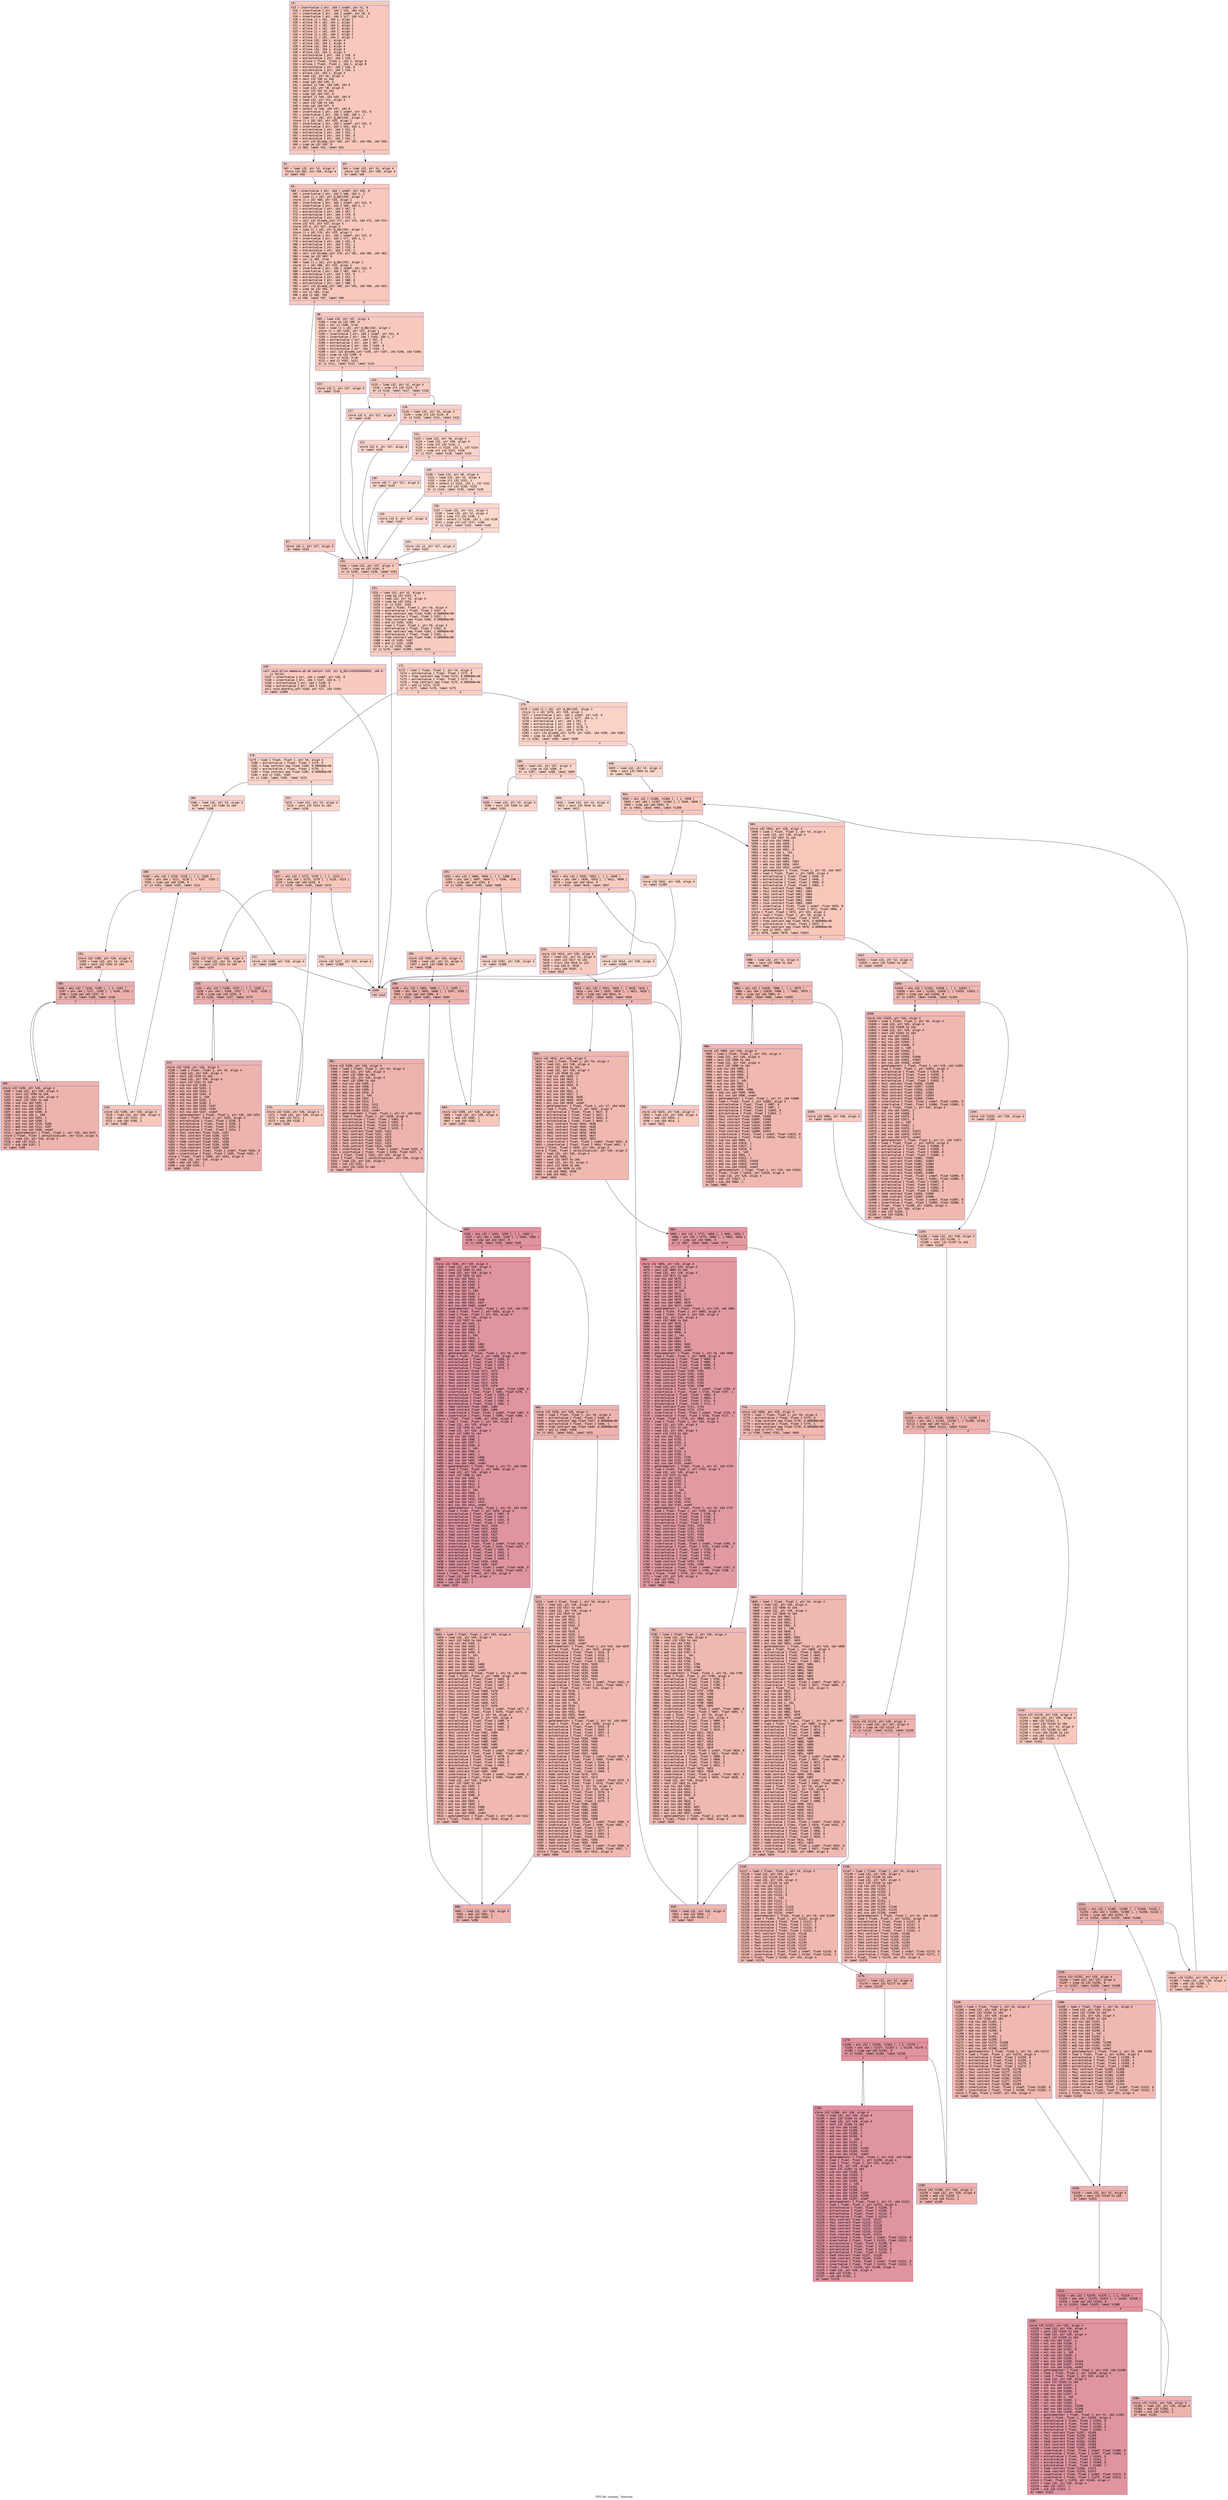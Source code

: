 digraph "CFG for 'csymm_' function" {
	label="CFG for 'csymm_' function";

	Node0x55ee0fd4d660 [shape=record,color="#3d50c3ff", style=filled, fillcolor="#ed836670" fontname="Courier",label="{14:\l|  %15 = insertvalue \{ ptr, i64 \} undef, ptr %1, 0\l  %16 = insertvalue \{ ptr, i64 \} %15, i64 %13, 1\l  %17 = insertvalue \{ ptr, i64 \} undef, ptr %0, 0\l  %18 = insertvalue \{ ptr, i64 \} %17, i64 %12, 1\l  %19 = alloca [1 x i8], i64 1, align 1\l  %20 = alloca [6 x i8], i64 1, align 1\l  %21 = alloca [1 x i8], i64 1, align 1\l  %22 = alloca [1 x i8], i64 1, align 1\l  %23 = alloca [1 x i8], i64 1, align 1\l  %24 = alloca [1 x i8], i64 1, align 1\l  %25 = alloca [1 x i8], i64 1, align 1\l  %26 = alloca i32, i64 1, align 4\l  %27 = alloca i32, i64 1, align 4\l  %28 = alloca i32, i64 1, align 4\l  %29 = alloca i32, i64 1, align 4\l  %30 = alloca i32, i64 1, align 4\l  %31 = extractvalue \{ ptr, i64 \} %18, 0\l  %32 = extractvalue \{ ptr, i64 \} %18, 1\l  %33 = alloca \{ float, float \}, i64 1, align 8\l  %34 = alloca \{ float, float \}, i64 1, align 8\l  %35 = extractvalue \{ ptr, i64 \} %16, 0\l  %36 = extractvalue \{ ptr, i64 \} %16, 1\l  %37 = alloca i32, i64 1, align 4\l  %38 = load i32, ptr %6, align 4\l  %39 = sext i32 %38 to i64\l  %40 = icmp sgt i64 %39, 0\l  %41 = select i1 %40, i64 %39, i64 0\l  %42 = load i32, ptr %8, align 4\l  %43 = sext i32 %42 to i64\l  %44 = icmp sgt i64 %43, 0\l  %45 = select i1 %44, i64 %43, i64 0\l  %46 = load i32, ptr %11, align 4\l  %47 = sext i32 %46 to i64\l  %48 = icmp sgt i64 %47, 0\l  %49 = select i1 %48, i64 %47, i64 0\l  %50 = insertvalue \{ ptr, i64 \} undef, ptr %31, 0\l  %51 = insertvalue \{ ptr, i64 \} %50, i64 1, 1\l  %52 = load [1 x i8], ptr @_QQclX4C, align 1\l  store [1 x i8] %52, ptr %25, align 1\l  %53 = insertvalue \{ ptr, i64 \} undef, ptr %25, 0\l  %54 = insertvalue \{ ptr, i64 \} %53, i64 1, 1\l  %55 = extractvalue \{ ptr, i64 \} %51, 0\l  %56 = extractvalue \{ ptr, i64 \} %51, 1\l  %57 = extractvalue \{ ptr, i64 \} %54, 0\l  %58 = extractvalue \{ ptr, i64 \} %54, 1\l  %59 = call i32 @lsame_(ptr %55, ptr %57, i64 %56, i64 %58)\l  %60 = icmp ne i32 %59, 0\l  br i1 %60, label %61, label %63\l|{<s0>T|<s1>F}}"];
	Node0x55ee0fd4d660:s0 -> Node0x55ee0fd50520[tooltip="14 -> 61\nProbability 62.50%" ];
	Node0x55ee0fd4d660:s1 -> Node0x55ee0fd50570[tooltip="14 -> 63\nProbability 37.50%" ];
	Node0x55ee0fd50520 [shape=record,color="#3d50c3ff", style=filled, fillcolor="#ef886b70" fontname="Courier",label="{61:\l|  %62 = load i32, ptr %2, align 4\l  store i32 %62, ptr %30, align 4\l  br label %65\l}"];
	Node0x55ee0fd50520 -> Node0x55ee0fd50790[tooltip="61 -> 65\nProbability 100.00%" ];
	Node0x55ee0fd50570 [shape=record,color="#3d50c3ff", style=filled, fillcolor="#f08b6e70" fontname="Courier",label="{63:\l|  %64 = load i32, ptr %3, align 4\l  store i32 %64, ptr %30, align 4\l  br label %65\l}"];
	Node0x55ee0fd50570 -> Node0x55ee0fd50790[tooltip="63 -> 65\nProbability 100.00%" ];
	Node0x55ee0fd50790 [shape=record,color="#3d50c3ff", style=filled, fillcolor="#ed836670" fontname="Courier",label="{65:\l|  %66 = insertvalue \{ ptr, i64 \} undef, ptr %35, 0\l  %67 = insertvalue \{ ptr, i64 \} %66, i64 1, 1\l  %68 = load [1 x i8], ptr @_QQclX55, align 1\l  store [1 x i8] %68, ptr %24, align 1\l  %69 = insertvalue \{ ptr, i64 \} undef, ptr %24, 0\l  %70 = insertvalue \{ ptr, i64 \} %69, i64 1, 1\l  %71 = extractvalue \{ ptr, i64 \} %67, 0\l  %72 = extractvalue \{ ptr, i64 \} %67, 1\l  %73 = extractvalue \{ ptr, i64 \} %70, 0\l  %74 = extractvalue \{ ptr, i64 \} %70, 1\l  %75 = call i32 @lsame_(ptr %71, ptr %73, i64 %72, i64 %74)\l  store i32 %75, ptr %37, align 4\l  store i32 0, ptr %27, align 4\l  %76 = load [1 x i8], ptr @_QQclX4C, align 1\l  store [1 x i8] %76, ptr %23, align 1\l  %77 = insertvalue \{ ptr, i64 \} undef, ptr %23, 0\l  %78 = insertvalue \{ ptr, i64 \} %77, i64 1, 1\l  %79 = extractvalue \{ ptr, i64 \} %51, 0\l  %80 = extractvalue \{ ptr, i64 \} %51, 1\l  %81 = extractvalue \{ ptr, i64 \} %78, 0\l  %82 = extractvalue \{ ptr, i64 \} %78, 1\l  %83 = call i32 @lsame_(ptr %79, ptr %81, i64 %80, i64 %82)\l  %84 = icmp ne i32 %83, 0\l  %85 = xor i1 %84, true\l  %86 = load [1 x i8], ptr @_QQclX52, align 1\l  store [1 x i8] %86, ptr %22, align 1\l  %87 = insertvalue \{ ptr, i64 \} undef, ptr %22, 0\l  %88 = insertvalue \{ ptr, i64 \} %87, i64 1, 1\l  %89 = extractvalue \{ ptr, i64 \} %51, 0\l  %90 = extractvalue \{ ptr, i64 \} %51, 1\l  %91 = extractvalue \{ ptr, i64 \} %88, 0\l  %92 = extractvalue \{ ptr, i64 \} %88, 1\l  %93 = call i32 @lsame_(ptr %89, ptr %91, i64 %90, i64 %92)\l  %94 = icmp ne i32 %93, 0\l  %95 = xor i1 %94, true\l  %96 = and i1 %85, %95\l  br i1 %96, label %97, label %98\l|{<s0>T|<s1>F}}"];
	Node0x55ee0fd50790:s0 -> Node0x55ee0fd4f460[tooltip="65 -> 97\nProbability 50.00%" ];
	Node0x55ee0fd50790:s1 -> Node0x55ee0fd4f4b0[tooltip="65 -> 98\nProbability 50.00%" ];
	Node0x55ee0fd4f460 [shape=record,color="#3d50c3ff", style=filled, fillcolor="#ef886b70" fontname="Courier",label="{97:\l|  store i32 1, ptr %27, align 4\l  br label %143\l}"];
	Node0x55ee0fd4f460 -> Node0x55ee0fd4f650[tooltip="97 -> 143\nProbability 100.00%" ];
	Node0x55ee0fd4f4b0 [shape=record,color="#3d50c3ff", style=filled, fillcolor="#ef886b70" fontname="Courier",label="{98:\l|  %99 = load i32, ptr %37, align 4\l  %100 = icmp ne i32 %99, 0\l  %101 = xor i1 %100, true\l  %102 = load [1 x i8], ptr @_QQclX4C, align 1\l  store [1 x i8] %102, ptr %21, align 1\l  %103 = insertvalue \{ ptr, i64 \} undef, ptr %21, 0\l  %104 = insertvalue \{ ptr, i64 \} %103, i64 1, 1\l  %105 = extractvalue \{ ptr, i64 \} %67, 0\l  %106 = extractvalue \{ ptr, i64 \} %67, 1\l  %107 = extractvalue \{ ptr, i64 \} %104, 0\l  %108 = extractvalue \{ ptr, i64 \} %104, 1\l  %109 = call i32 @lsame_(ptr %105, ptr %107, i64 %106, i64 %108)\l  %110 = icmp ne i32 %109, 0\l  %111 = xor i1 %110, true\l  %112 = and i1 %101, %111\l  br i1 %112, label %113, label %114\l|{<s0>T|<s1>F}}"];
	Node0x55ee0fd4f4b0:s0 -> Node0x55ee0fd535b0[tooltip="98 -> 113\nProbability 50.00%" ];
	Node0x55ee0fd4f4b0:s1 -> Node0x55ee0fd53600[tooltip="98 -> 114\nProbability 50.00%" ];
	Node0x55ee0fd535b0 [shape=record,color="#3d50c3ff", style=filled, fillcolor="#f2907270" fontname="Courier",label="{113:\l|  store i32 2, ptr %27, align 4\l  br label %143\l}"];
	Node0x55ee0fd535b0 -> Node0x55ee0fd4f650[tooltip="113 -> 143\nProbability 100.00%" ];
	Node0x55ee0fd53600 [shape=record,color="#3d50c3ff", style=filled, fillcolor="#f2907270" fontname="Courier",label="{114:\l|  %115 = load i32, ptr %2, align 4\l  %116 = icmp slt i32 %115, 0\l  br i1 %116, label %117, label %118\l|{<s0>T|<s1>F}}"];
	Node0x55ee0fd53600:s0 -> Node0x55ee0fd53920[tooltip="114 -> 117\nProbability 37.50%" ];
	Node0x55ee0fd53600:s1 -> Node0x55ee0fd53970[tooltip="114 -> 118\nProbability 62.50%" ];
	Node0x55ee0fd53920 [shape=record,color="#3d50c3ff", style=filled, fillcolor="#f59c7d70" fontname="Courier",label="{117:\l|  store i32 3, ptr %27, align 4\l  br label %143\l}"];
	Node0x55ee0fd53920 -> Node0x55ee0fd4f650[tooltip="117 -> 143\nProbability 100.00%" ];
	Node0x55ee0fd53970 [shape=record,color="#3d50c3ff", style=filled, fillcolor="#f3947570" fontname="Courier",label="{118:\l|  %119 = load i32, ptr %3, align 4\l  %120 = icmp slt i32 %119, 0\l  br i1 %120, label %121, label %122\l|{<s0>T|<s1>F}}"];
	Node0x55ee0fd53970:s0 -> Node0x55ee0fd53c90[tooltip="118 -> 121\nProbability 37.50%" ];
	Node0x55ee0fd53970:s1 -> Node0x55ee0fd53ce0[tooltip="118 -> 122\nProbability 62.50%" ];
	Node0x55ee0fd53c90 [shape=record,color="#3d50c3ff", style=filled, fillcolor="#f5a08170" fontname="Courier",label="{121:\l|  store i32 4, ptr %27, align 4\l  br label %143\l}"];
	Node0x55ee0fd53c90 -> Node0x55ee0fd4f650[tooltip="121 -> 143\nProbability 100.00%" ];
	Node0x55ee0fd53ce0 [shape=record,color="#3d50c3ff", style=filled, fillcolor="#f59c7d70" fontname="Courier",label="{122:\l|  %123 = load i32, ptr %6, align 4\l  %124 = load i32, ptr %30, align 4\l  %125 = icmp slt i32 %124, 1\l  %126 = select i1 %125, i32 1, i32 %124\l  %127 = icmp slt i32 %123, %126\l  br i1 %127, label %128, label %129\l|{<s0>T|<s1>F}}"];
	Node0x55ee0fd53ce0:s0 -> Node0x55ee0fd541c0[tooltip="122 -> 128\nProbability 50.00%" ];
	Node0x55ee0fd53ce0:s1 -> Node0x55ee0fd54210[tooltip="122 -> 129\nProbability 50.00%" ];
	Node0x55ee0fd541c0 [shape=record,color="#3d50c3ff", style=filled, fillcolor="#f6a38570" fontname="Courier",label="{128:\l|  store i32 7, ptr %27, align 4\l  br label %143\l}"];
	Node0x55ee0fd541c0 -> Node0x55ee0fd4f650[tooltip="128 -> 143\nProbability 100.00%" ];
	Node0x55ee0fd54210 [shape=record,color="#3d50c3ff", style=filled, fillcolor="#f6a38570" fontname="Courier",label="{129:\l|  %130 = load i32, ptr %8, align 4\l  %131 = load i32, ptr %2, align 4\l  %132 = icmp slt i32 %131, 1\l  %133 = select i1 %132, i32 1, i32 %131\l  %134 = icmp slt i32 %130, %133\l  br i1 %134, label %135, label %136\l|{<s0>T|<s1>F}}"];
	Node0x55ee0fd54210:s0 -> Node0x55ee0fd546f0[tooltip="129 -> 135\nProbability 50.00%" ];
	Node0x55ee0fd54210:s1 -> Node0x55ee0fd54740[tooltip="129 -> 136\nProbability 50.00%" ];
	Node0x55ee0fd546f0 [shape=record,color="#3d50c3ff", style=filled, fillcolor="#f7a88970" fontname="Courier",label="{135:\l|  store i32 9, ptr %27, align 4\l  br label %143\l}"];
	Node0x55ee0fd546f0 -> Node0x55ee0fd4f650[tooltip="135 -> 143\nProbability 100.00%" ];
	Node0x55ee0fd54740 [shape=record,color="#3d50c3ff", style=filled, fillcolor="#f7a88970" fontname="Courier",label="{136:\l|  %137 = load i32, ptr %11, align 4\l  %138 = load i32, ptr %2, align 4\l  %139 = icmp slt i32 %138, 1\l  %140 = select i1 %139, i32 1, i32 %138\l  %141 = icmp slt i32 %137, %140\l  br i1 %141, label %142, label %143\l|{<s0>T|<s1>F}}"];
	Node0x55ee0fd54740:s0 -> Node0x55ee0fd54c20[tooltip="136 -> 142\nProbability 50.00%" ];
	Node0x55ee0fd54740:s1 -> Node0x55ee0fd4f650[tooltip="136 -> 143\nProbability 50.00%" ];
	Node0x55ee0fd54c20 [shape=record,color="#3d50c3ff", style=filled, fillcolor="#f7af9170" fontname="Courier",label="{142:\l|  store i32 12, ptr %27, align 4\l  br label %143\l}"];
	Node0x55ee0fd54c20 -> Node0x55ee0fd4f650[tooltip="142 -> 143\nProbability 100.00%" ];
	Node0x55ee0fd4f650 [shape=record,color="#3d50c3ff", style=filled, fillcolor="#ed836670" fontname="Courier",label="{143:\l|  %144 = load i32, ptr %27, align 4\l  %145 = icmp ne i32 %144, 0\l  br i1 %145, label %146, label %151\l|{<s0>T|<s1>F}}"];
	Node0x55ee0fd4f650:s0 -> Node0x55ee0fd54f40[tooltip="143 -> 146\nProbability 62.50%" ];
	Node0x55ee0fd4f650:s1 -> Node0x55ee0fd54f90[tooltip="143 -> 151\nProbability 37.50%" ];
	Node0x55ee0fd54f40 [shape=record,color="#3d50c3ff", style=filled, fillcolor="#ef886b70" fontname="Courier",label="{146:\l|  call void @llvm.memmove.p0.p0.i64(ptr %20, ptr @_QQclX4353594D4D20, i64 6,\l... i1 false)\l  %147 = insertvalue \{ ptr, i64 \} undef, ptr %20, 0\l  %148 = insertvalue \{ ptr, i64 \} %147, i64 6, 1\l  %149 = extractvalue \{ ptr, i64 \} %148, 0\l  %150 = extractvalue \{ ptr, i64 \} %148, 1\l  call void @xerbla_(ptr %149, ptr %27, i64 %150)\l  br label %1389\l}"];
	Node0x55ee0fd54f40 -> Node0x55ee0fd55590[tooltip="146 -> 1389\nProbability 100.00%" ];
	Node0x55ee0fd54f90 [shape=record,color="#3d50c3ff", style=filled, fillcolor="#f08b6e70" fontname="Courier",label="{151:\l|  %152 = load i32, ptr %2, align 4\l  %153 = icmp eq i32 %152, 0\l  %154 = load i32, ptr %3, align 4\l  %155 = icmp eq i32 %154, 0\l  %156 = or i1 %153, %155\l  %157 = load \{ float, float \}, ptr %4, align 4\l  %158 = extractvalue \{ float, float \} %157, 0\l  %159 = fcmp contract oeq float %158, 0.000000e+00\l  %160 = extractvalue \{ float, float \} %157, 1\l  %161 = fcmp contract oeq float %160, 0.000000e+00\l  %162 = and i1 %159, %161\l  %163 = load \{ float, float \}, ptr %9, align 4\l  %164 = extractvalue \{ float, float \} %163, 0\l  %165 = fcmp contract oeq float %164, 1.000000e+00\l  %166 = extractvalue \{ float, float \} %163, 1\l  %167 = fcmp contract oeq float %166, 0.000000e+00\l  %168 = and i1 %165, %167\l  %169 = and i1 %162, %168\l  %170 = or i1 %156, %169\l  br i1 %170, label %1389, label %171\l|{<s0>T|<s1>F}}"];
	Node0x55ee0fd54f90:s0 -> Node0x55ee0fd55590[tooltip="151 -> 1389\nProbability 50.00%" ];
	Node0x55ee0fd54f90:s1 -> Node0x55ee0fd560c0[tooltip="151 -> 171\nProbability 50.00%" ];
	Node0x55ee0fd560c0 [shape=record,color="#3d50c3ff", style=filled, fillcolor="#f3947570" fontname="Courier",label="{171:\l|  %172 = load \{ float, float \}, ptr %4, align 4\l  %173 = extractvalue \{ float, float \} %172, 0\l  %174 = fcmp contract oeq float %173, 0.000000e+00\l  %175 = extractvalue \{ float, float \} %172, 1\l  %176 = fcmp contract oeq float %175, 0.000000e+00\l  %177 = and i1 %174, %176\l  br i1 %177, label %178, label %275\l|{<s0>T|<s1>F}}"];
	Node0x55ee0fd560c0:s0 -> Node0x55ee0fd56510[tooltip="171 -> 178\nProbability 50.00%" ];
	Node0x55ee0fd560c0:s1 -> Node0x55ee0fd56560[tooltip="171 -> 275\nProbability 50.00%" ];
	Node0x55ee0fd56510 [shape=record,color="#3d50c3ff", style=filled, fillcolor="#f59c7d70" fontname="Courier",label="{178:\l|  %179 = load \{ float, float \}, ptr %9, align 4\l  %180 = extractvalue \{ float, float \} %179, 0\l  %181 = fcmp contract oeq float %180, 0.000000e+00\l  %182 = extractvalue \{ float, float \} %179, 1\l  %183 = fcmp contract oeq float %182, 0.000000e+00\l  %184 = and i1 %181, %183\l  br i1 %184, label %185, label %223\l|{<s0>T|<s1>F}}"];
	Node0x55ee0fd56510:s0 -> Node0x55ee0fd569b0[tooltip="178 -> 185\nProbability 50.00%" ];
	Node0x55ee0fd56510:s1 -> Node0x55ee0fd56a00[tooltip="178 -> 223\nProbability 50.00%" ];
	Node0x55ee0fd569b0 [shape=record,color="#3d50c3ff", style=filled, fillcolor="#f6a38570" fontname="Courier",label="{185:\l|  %186 = load i32, ptr %3, align 4\l  %187 = sext i32 %186 to i64\l  br label %188\l}"];
	Node0x55ee0fd569b0 -> Node0x55ee0fd56bf0[tooltip="185 -> 188\nProbability 100.00%" ];
	Node0x55ee0fd56bf0 [shape=record,color="#3d50c3ff", style=filled, fillcolor="#ec7f6370" fontname="Courier",label="{188:\l|  %189 = phi i32 [ %220, %218 ], [ 1, %185 ]\l  %190 = phi i64 [ %221, %218 ], [ %187, %185 ]\l  %191 = icmp sgt i64 %190, 0\l  br i1 %191, label %192, label %222\l|{<s0>T|<s1>F}}"];
	Node0x55ee0fd56bf0:s0 -> Node0x55ee0fd520f0[tooltip="188 -> 192\nProbability 96.88%" ];
	Node0x55ee0fd56bf0:s1 -> Node0x55ee0fd52140[tooltip="188 -> 222\nProbability 3.12%" ];
	Node0x55ee0fd520f0 [shape=record,color="#3d50c3ff", style=filled, fillcolor="#ec7f6370" fontname="Courier",label="{192:\l|  store i32 %189, ptr %28, align 4\l  %193 = load i32, ptr %2, align 4\l  %194 = sext i32 %193 to i64\l  br label %195\l}"];
	Node0x55ee0fd520f0 -> Node0x55ee0fd523d0[tooltip="192 -> 195\nProbability 100.00%" ];
	Node0x55ee0fd523d0 [shape=record,color="#3d50c3ff", style=filled, fillcolor="#d24b4070" fontname="Courier",label="{195:\l|  %196 = phi i32 [ %216, %199 ], [ 1, %192 ]\l  %197 = phi i64 [ %217, %199 ], [ %194, %192 ]\l  %198 = icmp sgt i64 %197, 0\l  br i1 %198, label %199, label %218\l|{<s0>T|<s1>F}}"];
	Node0x55ee0fd523d0:s0 -> Node0x55ee0fd524c0[tooltip="195 -> 199\nProbability 96.88%" ];
	Node0x55ee0fd523d0:s1 -> Node0x55ee0fd56cb0[tooltip="195 -> 218\nProbability 3.12%" ];
	Node0x55ee0fd524c0 [shape=record,color="#3d50c3ff", style=filled, fillcolor="#d6524470" fontname="Courier",label="{199:\l|  store i32 %196, ptr %26, align 4\l  %200 = load i32, ptr %26, align 4\l  %201 = sext i32 %200 to i64\l  %202 = load i32, ptr %28, align 4\l  %203 = sext i32 %202 to i64\l  %204 = sub nsw i64 %201, 1\l  %205 = mul nsw i64 %204, 1\l  %206 = mul nsw i64 %205, 1\l  %207 = add nsw i64 %206, 0\l  %208 = mul nsw i64 1, %49\l  %209 = sub nsw i64 %203, 1\l  %210 = mul nsw i64 %209, 1\l  %211 = mul nsw i64 %210, %208\l  %212 = add nsw i64 %211, %207\l  %213 = mul nsw i64 %208, undef\l  %214 = getelementptr \{ float, float \}, ptr %10, i64 %212\l  store \{ float, float \} zeroinitializer, ptr %214, align 4\l  %215 = load i32, ptr %26, align 4\l  %216 = add i32 %215, 1\l  %217 = sub i64 %197, 1\l  br label %195\l}"];
	Node0x55ee0fd524c0 -> Node0x55ee0fd523d0[tooltip="199 -> 195\nProbability 100.00%" ];
	Node0x55ee0fd56cb0 [shape=record,color="#3d50c3ff", style=filled, fillcolor="#ec7f6370" fontname="Courier",label="{218:\l|  store i32 %196, ptr %26, align 4\l  %219 = load i32, ptr %28, align 4\l  %220 = add i32 %219, 1\l  %221 = sub i64 %190, 1\l  br label %188\l}"];
	Node0x55ee0fd56cb0 -> Node0x55ee0fd56bf0[tooltip="218 -> 188\nProbability 100.00%" ];
	Node0x55ee0fd52140 [shape=record,color="#3d50c3ff", style=filled, fillcolor="#f6a38570" fontname="Courier",label="{222:\l|  store i32 %189, ptr %28, align 4\l  br label %1389\l}"];
	Node0x55ee0fd52140 -> Node0x55ee0fd55590[tooltip="222 -> 1389\nProbability 100.00%" ];
	Node0x55ee0fd56a00 [shape=record,color="#3d50c3ff", style=filled, fillcolor="#f6a38570" fontname="Courier",label="{223:\l|  %224 = load i32, ptr %3, align 4\l  %225 = sext i32 %224 to i64\l  br label %226\l}"];
	Node0x55ee0fd56a00 -> Node0x55ee0fd59680[tooltip="223 -> 226\nProbability 100.00%" ];
	Node0x55ee0fd59680 [shape=record,color="#3d50c3ff", style=filled, fillcolor="#ec7f6370" fontname="Courier",label="{226:\l|  %227 = phi i32 [ %272, %270 ], [ 1, %223 ]\l  %228 = phi i64 [ %273, %270 ], [ %225, %223 ]\l  %229 = icmp sgt i64 %228, 0\l  br i1 %229, label %230, label %274\l|{<s0>T|<s1>F}}"];
	Node0x55ee0fd59680:s0 -> Node0x55ee0fd599a0[tooltip="226 -> 230\nProbability 96.88%" ];
	Node0x55ee0fd59680:s1 -> Node0x55ee0fd599f0[tooltip="226 -> 274\nProbability 3.12%" ];
	Node0x55ee0fd599a0 [shape=record,color="#3d50c3ff", style=filled, fillcolor="#ec7f6370" fontname="Courier",label="{230:\l|  store i32 %227, ptr %28, align 4\l  %231 = load i32, ptr %2, align 4\l  %232 = sext i32 %231 to i64\l  br label %233\l}"];
	Node0x55ee0fd599a0 -> Node0x55ee0fd59c80[tooltip="230 -> 233\nProbability 100.00%" ];
	Node0x55ee0fd59c80 [shape=record,color="#3d50c3ff", style=filled, fillcolor="#d24b4070" fontname="Courier",label="{233:\l|  %234 = phi i32 [ %268, %237 ], [ 1, %230 ]\l  %235 = phi i64 [ %269, %237 ], [ %232, %230 ]\l  %236 = icmp sgt i64 %235, 0\l  br i1 %236, label %237, label %270\l|{<s0>T|<s1>F}}"];
	Node0x55ee0fd59c80:s0 -> Node0x55ee0fd59d40[tooltip="233 -> 237\nProbability 96.88%" ];
	Node0x55ee0fd59c80:s1 -> Node0x55ee0fd59740[tooltip="233 -> 270\nProbability 3.12%" ];
	Node0x55ee0fd59d40 [shape=record,color="#3d50c3ff", style=filled, fillcolor="#d6524470" fontname="Courier",label="{237:\l|  store i32 %234, ptr %26, align 4\l  %238 = load \{ float, float \}, ptr %9, align 4\l  %239 = load i32, ptr %26, align 4\l  %240 = sext i32 %239 to i64\l  %241 = load i32, ptr %28, align 4\l  %242 = sext i32 %241 to i64\l  %243 = sub nsw i64 %240, 1\l  %244 = mul nsw i64 %243, 1\l  %245 = mul nsw i64 %244, 1\l  %246 = add nsw i64 %245, 0\l  %247 = mul nsw i64 1, %49\l  %248 = sub nsw i64 %242, 1\l  %249 = mul nsw i64 %248, 1\l  %250 = mul nsw i64 %249, %247\l  %251 = add nsw i64 %250, %246\l  %252 = mul nsw i64 %247, undef\l  %253 = getelementptr \{ float, float \}, ptr %10, i64 %251\l  %254 = load \{ float, float \}, ptr %253, align 4\l  %255 = extractvalue \{ float, float \} %238, 0\l  %256 = extractvalue \{ float, float \} %238, 1\l  %257 = extractvalue \{ float, float \} %254, 0\l  %258 = extractvalue \{ float, float \} %254, 1\l  %259 = fmul contract float %255, %257\l  %260 = fmul contract float %256, %257\l  %261 = fmul contract float %255, %258\l  %262 = fadd contract float %261, %260\l  %263 = fmul contract float %256, %258\l  %264 = fsub contract float %259, %263\l  %265 = insertvalue \{ float, float \} undef, float %264, 0\l  %266 = insertvalue \{ float, float \} %265, float %262, 1\l  store \{ float, float \} %266, ptr %253, align 4\l  %267 = load i32, ptr %26, align 4\l  %268 = add i32 %267, 1\l  %269 = sub i64 %235, 1\l  br label %233\l}"];
	Node0x55ee0fd59d40 -> Node0x55ee0fd59c80[tooltip="237 -> 233\nProbability 100.00%" ];
	Node0x55ee0fd59740 [shape=record,color="#3d50c3ff", style=filled, fillcolor="#ec7f6370" fontname="Courier",label="{270:\l|  store i32 %234, ptr %26, align 4\l  %271 = load i32, ptr %28, align 4\l  %272 = add i32 %271, 1\l  %273 = sub i64 %228, 1\l  br label %226\l}"];
	Node0x55ee0fd59740 -> Node0x55ee0fd59680[tooltip="270 -> 226\nProbability 100.00%" ];
	Node0x55ee0fd599f0 [shape=record,color="#3d50c3ff", style=filled, fillcolor="#f6a38570" fontname="Courier",label="{274:\l|  store i32 %227, ptr %28, align 4\l  br label %1389\l}"];
	Node0x55ee0fd599f0 -> Node0x55ee0fd55590[tooltip="274 -> 1389\nProbability 100.00%" ];
	Node0x55ee0fd56560 [shape=record,color="#3d50c3ff", style=filled, fillcolor="#f59c7d70" fontname="Courier",label="{275:\l|  %276 = load [1 x i8], ptr @_QQclX4C, align 1\l  store [1 x i8] %276, ptr %19, align 1\l  %277 = insertvalue \{ ptr, i64 \} undef, ptr %19, 0\l  %278 = insertvalue \{ ptr, i64 \} %277, i64 1, 1\l  %279 = extractvalue \{ ptr, i64 \} %51, 0\l  %280 = extractvalue \{ ptr, i64 \} %51, 1\l  %281 = extractvalue \{ ptr, i64 \} %278, 0\l  %282 = extractvalue \{ ptr, i64 \} %278, 1\l  %283 = call i32 @lsame_(ptr %279, ptr %281, i64 %280, i64 %282)\l  %284 = icmp ne i32 %283, 0\l  br i1 %284, label %285, label %938\l|{<s0>T|<s1>F}}"];
	Node0x55ee0fd56560:s0 -> Node0x55ee0fd5be20[tooltip="275 -> 285\nProbability 62.50%" ];
	Node0x55ee0fd56560:s1 -> Node0x55ee0fd5be70[tooltip="275 -> 938\nProbability 37.50%" ];
	Node0x55ee0fd5be20 [shape=record,color="#3d50c3ff", style=filled, fillcolor="#f5a08170" fontname="Courier",label="{285:\l|  %286 = load i32, ptr %37, align 4\l  %287 = icmp ne i32 %286, 0\l  br i1 %287, label %288, label %609\l|{<s0>T|<s1>F}}"];
	Node0x55ee0fd5be20:s0 -> Node0x55ee0fd5c080[tooltip="285 -> 288\nProbability 62.50%" ];
	Node0x55ee0fd5be20:s1 -> Node0x55ee0fd5c0d0[tooltip="285 -> 609\nProbability 37.50%" ];
	Node0x55ee0fd5c080 [shape=record,color="#3d50c3ff", style=filled, fillcolor="#f6a38570" fontname="Courier",label="{288:\l|  %289 = load i32, ptr %3, align 4\l  %290 = sext i32 %289 to i64\l  br label %291\l}"];
	Node0x55ee0fd5c080 -> Node0x55ee0fd5c2c0[tooltip="288 -> 291\nProbability 100.00%" ];
	Node0x55ee0fd5c2c0 [shape=record,color="#3d50c3ff", style=filled, fillcolor="#ec7f6370" fontname="Courier",label="{291:\l|  %292 = phi i32 [ %606, %604 ], [ 1, %288 ]\l  %293 = phi i64 [ %607, %604 ], [ %290, %288 ]\l  %294 = icmp sgt i64 %293, 0\l  br i1 %294, label %295, label %608\l|{<s0>T|<s1>F}}"];
	Node0x55ee0fd5c2c0:s0 -> Node0x55ee0fd5c5e0[tooltip="291 -> 295\nProbability 96.88%" ];
	Node0x55ee0fd5c2c0:s1 -> Node0x55ee0fd5c630[tooltip="291 -> 608\nProbability 3.12%" ];
	Node0x55ee0fd5c5e0 [shape=record,color="#3d50c3ff", style=filled, fillcolor="#ec7f6370" fontname="Courier",label="{295:\l|  store i32 %292, ptr %28, align 4\l  %296 = load i32, ptr %2, align 4\l  %297 = sext i32 %296 to i64\l  br label %298\l}"];
	Node0x55ee0fd5c5e0 -> Node0x55ee0fd5c8c0[tooltip="295 -> 298\nProbability 100.00%" ];
	Node0x55ee0fd5c8c0 [shape=record,color="#3d50c3ff", style=filled, fillcolor="#d6524470" fontname="Courier",label="{298:\l|  %299 = phi i32 [ %602, %600 ], [ 1, %295 ]\l  %300 = phi i64 [ %603, %600 ], [ %297, %295 ]\l  %301 = icmp sgt i64 %300, 0\l  br i1 %301, label %302, label %604\l|{<s0>T|<s1>F}}"];
	Node0x55ee0fd5c8c0:s0 -> Node0x55ee0fd5cbe0[tooltip="298 -> 302\nProbability 96.88%" ];
	Node0x55ee0fd5c8c0:s1 -> Node0x55ee0fd5c380[tooltip="298 -> 604\nProbability 3.12%" ];
	Node0x55ee0fd5cbe0 [shape=record,color="#3d50c3ff", style=filled, fillcolor="#d6524470" fontname="Courier",label="{302:\l|  store i32 %299, ptr %26, align 4\l  %303 = load \{ float, float \}, ptr %4, align 4\l  %304 = load i32, ptr %26, align 4\l  %305 = sext i32 %304 to i64\l  %306 = load i32, ptr %28, align 4\l  %307 = sext i32 %306 to i64\l  %308 = sub nsw i64 %305, 1\l  %309 = mul nsw i64 %308, 1\l  %310 = mul nsw i64 %309, 1\l  %311 = add nsw i64 %310, 0\l  %312 = mul nsw i64 1, %45\l  %313 = sub nsw i64 %307, 1\l  %314 = mul nsw i64 %313, 1\l  %315 = mul nsw i64 %314, %312\l  %316 = add nsw i64 %315, %311\l  %317 = mul nsw i64 %312, undef\l  %318 = getelementptr \{ float, float \}, ptr %7, i64 %316\l  %319 = load \{ float, float \}, ptr %318, align 4\l  %320 = extractvalue \{ float, float \} %303, 0\l  %321 = extractvalue \{ float, float \} %303, 1\l  %322 = extractvalue \{ float, float \} %319, 0\l  %323 = extractvalue \{ float, float \} %319, 1\l  %324 = fmul contract float %320, %322\l  %325 = fmul contract float %321, %322\l  %326 = fmul contract float %320, %323\l  %327 = fadd contract float %326, %325\l  %328 = fmul contract float %321, %323\l  %329 = fsub contract float %324, %328\l  %330 = insertvalue \{ float, float \} undef, float %329, 0\l  %331 = insertvalue \{ float, float \} %330, float %327, 1\l  store \{ float, float \} %331, ptr %33, align 4\l  store \{ float, float \} zeroinitializer, ptr %34, align 4\l  %332 = load i32, ptr %26, align 4\l  %333 = sub i32 %332, 1\l  %334 = sext i32 %333 to i64\l  br label %335\l}"];
	Node0x55ee0fd5cbe0 -> Node0x55ee0fd5e060[tooltip="302 -> 335\nProbability 100.00%" ];
	Node0x55ee0fd5e060 [shape=record,color="#b70d28ff", style=filled, fillcolor="#b70d2870" fontname="Courier",label="{335:\l|  %336 = phi i32 [ %443, %339 ], [ 1, %302 ]\l  %337 = phi i64 [ %444, %339 ], [ %334, %302 ]\l  %338 = icmp sgt i64 %337, 0\l  br i1 %338, label %339, label %445\l|{<s0>T|<s1>F}}"];
	Node0x55ee0fd5e060:s0 -> Node0x55ee0fd5e120[tooltip="335 -> 339\nProbability 96.88%" ];
	Node0x55ee0fd5e060:s1 -> Node0x55ee0fd5e3b0[tooltip="335 -> 445\nProbability 3.12%" ];
	Node0x55ee0fd5e120 [shape=record,color="#b70d28ff", style=filled, fillcolor="#b70d2870" fontname="Courier",label="{339:\l|  store i32 %336, ptr %29, align 4\l  %340 = load i32, ptr %29, align 4\l  %341 = sext i32 %340 to i64\l  %342 = load i32, ptr %28, align 4\l  %343 = sext i32 %342 to i64\l  %344 = sub nsw i64 %341, 1\l  %345 = mul nsw i64 %344, 1\l  %346 = mul nsw i64 %345, 1\l  %347 = add nsw i64 %346, 0\l  %348 = mul nsw i64 1, %49\l  %349 = sub nsw i64 %343, 1\l  %350 = mul nsw i64 %349, 1\l  %351 = mul nsw i64 %350, %348\l  %352 = add nsw i64 %351, %347\l  %353 = mul nsw i64 %348, undef\l  %354 = getelementptr \{ float, float \}, ptr %10, i64 %352\l  %355 = load \{ float, float \}, ptr %354, align 4\l  %356 = load \{ float, float \}, ptr %33, align 4\l  %357 = load i32, ptr %26, align 4\l  %358 = sext i32 %357 to i64\l  %359 = sub nsw i64 %341, 1\l  %360 = mul nsw i64 %359, 1\l  %361 = mul nsw i64 %360, 1\l  %362 = add nsw i64 %361, 0\l  %363 = mul nsw i64 1, %41\l  %364 = sub nsw i64 %358, 1\l  %365 = mul nsw i64 %364, 1\l  %366 = mul nsw i64 %365, %363\l  %367 = add nsw i64 %366, %362\l  %368 = mul nsw i64 %363, undef\l  %369 = getelementptr \{ float, float \}, ptr %5, i64 %367\l  %370 = load \{ float, float \}, ptr %369, align 4\l  %371 = extractvalue \{ float, float \} %356, 0\l  %372 = extractvalue \{ float, float \} %356, 1\l  %373 = extractvalue \{ float, float \} %370, 0\l  %374 = extractvalue \{ float, float \} %370, 1\l  %375 = fmul contract float %371, %373\l  %376 = fmul contract float %372, %373\l  %377 = fmul contract float %371, %374\l  %378 = fadd contract float %377, %376\l  %379 = fmul contract float %372, %374\l  %380 = fsub contract float %375, %379\l  %381 = insertvalue \{ float, float \} undef, float %380, 0\l  %382 = insertvalue \{ float, float \} %381, float %378, 1\l  %383 = extractvalue \{ float, float \} %355, 0\l  %384 = extractvalue \{ float, float \} %355, 1\l  %385 = extractvalue \{ float, float \} %382, 0\l  %386 = extractvalue \{ float, float \} %382, 1\l  %387 = fadd contract float %383, %385\l  %388 = fadd contract float %384, %386\l  %389 = insertvalue \{ float, float \} undef, float %387, 0\l  %390 = insertvalue \{ float, float \} %389, float %388, 1\l  store \{ float, float \} %390, ptr %354, align 4\l  %391 = load \{ float, float \}, ptr %34, align 4\l  %392 = load i32, ptr %29, align 4\l  %393 = sext i32 %392 to i64\l  %394 = load i32, ptr %28, align 4\l  %395 = sext i32 %394 to i64\l  %396 = sub nsw i64 %393, 1\l  %397 = mul nsw i64 %396, 1\l  %398 = mul nsw i64 %397, 1\l  %399 = add nsw i64 %398, 0\l  %400 = mul nsw i64 1, %45\l  %401 = sub nsw i64 %395, 1\l  %402 = mul nsw i64 %401, 1\l  %403 = mul nsw i64 %402, %400\l  %404 = add nsw i64 %403, %399\l  %405 = mul nsw i64 %400, undef\l  %406 = getelementptr \{ float, float \}, ptr %7, i64 %404\l  %407 = load \{ float, float \}, ptr %406, align 4\l  %408 = load i32, ptr %26, align 4\l  %409 = sext i32 %408 to i64\l  %410 = sub nsw i64 %393, 1\l  %411 = mul nsw i64 %410, 1\l  %412 = mul nsw i64 %411, 1\l  %413 = add nsw i64 %412, 0\l  %414 = mul nsw i64 1, %41\l  %415 = sub nsw i64 %409, 1\l  %416 = mul nsw i64 %415, 1\l  %417 = mul nsw i64 %416, %414\l  %418 = add nsw i64 %417, %413\l  %419 = mul nsw i64 %414, undef\l  %420 = getelementptr \{ float, float \}, ptr %5, i64 %418\l  %421 = load \{ float, float \}, ptr %420, align 4\l  %422 = extractvalue \{ float, float \} %407, 0\l  %423 = extractvalue \{ float, float \} %407, 1\l  %424 = extractvalue \{ float, float \} %421, 0\l  %425 = extractvalue \{ float, float \} %421, 1\l  %426 = fmul contract float %422, %424\l  %427 = fmul contract float %423, %424\l  %428 = fmul contract float %422, %425\l  %429 = fadd contract float %428, %427\l  %430 = fmul contract float %423, %425\l  %431 = fsub contract float %426, %430\l  %432 = insertvalue \{ float, float \} undef, float %431, 0\l  %433 = insertvalue \{ float, float \} %432, float %429, 1\l  %434 = extractvalue \{ float, float \} %391, 0\l  %435 = extractvalue \{ float, float \} %391, 1\l  %436 = extractvalue \{ float, float \} %433, 0\l  %437 = extractvalue \{ float, float \} %433, 1\l  %438 = fadd contract float %434, %436\l  %439 = fadd contract float %435, %437\l  %440 = insertvalue \{ float, float \} undef, float %438, 0\l  %441 = insertvalue \{ float, float \} %440, float %439, 1\l  store \{ float, float \} %441, ptr %34, align 4\l  %442 = load i32, ptr %29, align 4\l  %443 = add i32 %442, 1\l  %444 = sub i64 %337, 1\l  br label %335\l}"];
	Node0x55ee0fd5e120 -> Node0x55ee0fd5e060[tooltip="339 -> 335\nProbability 100.00%" ];
	Node0x55ee0fd5e3b0 [shape=record,color="#3d50c3ff", style=filled, fillcolor="#d6524470" fontname="Courier",label="{445:\l|  store i32 %336, ptr %29, align 4\l  %446 = load \{ float, float \}, ptr %9, align 4\l  %447 = extractvalue \{ float, float \} %446, 0\l  %448 = fcmp contract oeq float %447, 0.000000e+00\l  %449 = extractvalue \{ float, float \} %446, 1\l  %450 = fcmp contract oeq float %449, 0.000000e+00\l  %451 = and i1 %448, %450\l  br i1 %451, label %452, label %515\l|{<s0>T|<s1>F}}"];
	Node0x55ee0fd5e3b0:s0 -> Node0x55ee0fd645c0[tooltip="445 -> 452\nProbability 50.00%" ];
	Node0x55ee0fd5e3b0:s1 -> Node0x55ee0fd64610[tooltip="445 -> 515\nProbability 50.00%" ];
	Node0x55ee0fd645c0 [shape=record,color="#3d50c3ff", style=filled, fillcolor="#dc5d4a70" fontname="Courier",label="{452:\l|  %453 = load \{ float, float \}, ptr %33, align 4\l  %454 = load i32, ptr %26, align 4\l  %455 = sext i32 %454 to i64\l  %456 = sub nsw i64 %455, 1\l  %457 = mul nsw i64 %456, 1\l  %458 = mul nsw i64 %457, 1\l  %459 = add nsw i64 %458, 0\l  %460 = mul nsw i64 1, %41\l  %461 = sub nsw i64 %455, 1\l  %462 = mul nsw i64 %461, 1\l  %463 = mul nsw i64 %462, %460\l  %464 = add nsw i64 %463, %459\l  %465 = mul nsw i64 %460, undef\l  %466 = getelementptr \{ float, float \}, ptr %5, i64 %464\l  %467 = load \{ float, float \}, ptr %466, align 4\l  %468 = extractvalue \{ float, float \} %453, 0\l  %469 = extractvalue \{ float, float \} %453, 1\l  %470 = extractvalue \{ float, float \} %467, 0\l  %471 = extractvalue \{ float, float \} %467, 1\l  %472 = fmul contract float %468, %470\l  %473 = fmul contract float %469, %470\l  %474 = fmul contract float %468, %471\l  %475 = fadd contract float %474, %473\l  %476 = fmul contract float %469, %471\l  %477 = fsub contract float %472, %476\l  %478 = insertvalue \{ float, float \} undef, float %477, 0\l  %479 = insertvalue \{ float, float \} %478, float %475, 1\l  %480 = load \{ float, float \}, ptr %4, align 4\l  %481 = load \{ float, float \}, ptr %34, align 4\l  %482 = extractvalue \{ float, float \} %480, 0\l  %483 = extractvalue \{ float, float \} %480, 1\l  %484 = extractvalue \{ float, float \} %481, 0\l  %485 = extractvalue \{ float, float \} %481, 1\l  %486 = fmul contract float %482, %484\l  %487 = fmul contract float %483, %484\l  %488 = fmul contract float %482, %485\l  %489 = fadd contract float %488, %487\l  %490 = fmul contract float %483, %485\l  %491 = fsub contract float %486, %490\l  %492 = insertvalue \{ float, float \} undef, float %491, 0\l  %493 = insertvalue \{ float, float \} %492, float %489, 1\l  %494 = extractvalue \{ float, float \} %479, 0\l  %495 = extractvalue \{ float, float \} %479, 1\l  %496 = extractvalue \{ float, float \} %493, 0\l  %497 = extractvalue \{ float, float \} %493, 1\l  %498 = fadd contract float %494, %496\l  %499 = fadd contract float %495, %497\l  %500 = insertvalue \{ float, float \} undef, float %498, 0\l  %501 = insertvalue \{ float, float \} %500, float %499, 1\l  %502 = load i32, ptr %28, align 4\l  %503 = sext i32 %502 to i64\l  %504 = sub nsw i64 %455, 1\l  %505 = mul nsw i64 %504, 1\l  %506 = mul nsw i64 %505, 1\l  %507 = add nsw i64 %506, 0\l  %508 = mul nsw i64 1, %49\l  %509 = sub nsw i64 %503, 1\l  %510 = mul nsw i64 %509, 1\l  %511 = mul nsw i64 %510, %508\l  %512 = add nsw i64 %511, %507\l  %513 = mul nsw i64 %508, undef\l  %514 = getelementptr \{ float, float \}, ptr %10, i64 %512\l  store \{ float, float \} %501, ptr %514, align 4\l  br label %600\l}"];
	Node0x55ee0fd645c0 -> Node0x55ee0fd5c980[tooltip="452 -> 600\nProbability 100.00%" ];
	Node0x55ee0fd64610 [shape=record,color="#3d50c3ff", style=filled, fillcolor="#dc5d4a70" fontname="Courier",label="{515:\l|  %516 = load \{ float, float \}, ptr %9, align 4\l  %517 = load i32, ptr %26, align 4\l  %518 = sext i32 %517 to i64\l  %519 = load i32, ptr %28, align 4\l  %520 = sext i32 %519 to i64\l  %521 = sub nsw i64 %518, 1\l  %522 = mul nsw i64 %521, 1\l  %523 = mul nsw i64 %522, 1\l  %524 = add nsw i64 %523, 0\l  %525 = mul nsw i64 1, %49\l  %526 = sub nsw i64 %520, 1\l  %527 = mul nsw i64 %526, 1\l  %528 = mul nsw i64 %527, %525\l  %529 = add nsw i64 %528, %524\l  %530 = mul nsw i64 %525, undef\l  %531 = getelementptr \{ float, float \}, ptr %10, i64 %529\l  %532 = load \{ float, float \}, ptr %531, align 4\l  %533 = extractvalue \{ float, float \} %516, 0\l  %534 = extractvalue \{ float, float \} %516, 1\l  %535 = extractvalue \{ float, float \} %532, 0\l  %536 = extractvalue \{ float, float \} %532, 1\l  %537 = fmul contract float %533, %535\l  %538 = fmul contract float %534, %535\l  %539 = fmul contract float %533, %536\l  %540 = fadd contract float %539, %538\l  %541 = fmul contract float %534, %536\l  %542 = fsub contract float %537, %541\l  %543 = insertvalue \{ float, float \} undef, float %542, 0\l  %544 = insertvalue \{ float, float \} %543, float %540, 1\l  %545 = load \{ float, float \}, ptr %33, align 4\l  %546 = sub nsw i64 %518, 1\l  %547 = mul nsw i64 %546, 1\l  %548 = mul nsw i64 %547, 1\l  %549 = add nsw i64 %548, 0\l  %550 = mul nsw i64 1, %41\l  %551 = sub nsw i64 %518, 1\l  %552 = mul nsw i64 %551, 1\l  %553 = mul nsw i64 %552, %550\l  %554 = add nsw i64 %553, %549\l  %555 = mul nsw i64 %550, undef\l  %556 = getelementptr \{ float, float \}, ptr %5, i64 %554\l  %557 = load \{ float, float \}, ptr %556, align 4\l  %558 = extractvalue \{ float, float \} %545, 0\l  %559 = extractvalue \{ float, float \} %545, 1\l  %560 = extractvalue \{ float, float \} %557, 0\l  %561 = extractvalue \{ float, float \} %557, 1\l  %562 = fmul contract float %558, %560\l  %563 = fmul contract float %559, %560\l  %564 = fmul contract float %558, %561\l  %565 = fadd contract float %564, %563\l  %566 = fmul contract float %559, %561\l  %567 = fsub contract float %562, %566\l  %568 = insertvalue \{ float, float \} undef, float %567, 0\l  %569 = insertvalue \{ float, float \} %568, float %565, 1\l  %570 = extractvalue \{ float, float \} %544, 0\l  %571 = extractvalue \{ float, float \} %544, 1\l  %572 = extractvalue \{ float, float \} %569, 0\l  %573 = extractvalue \{ float, float \} %569, 1\l  %574 = fadd contract float %570, %572\l  %575 = fadd contract float %571, %573\l  %576 = insertvalue \{ float, float \} undef, float %574, 0\l  %577 = insertvalue \{ float, float \} %576, float %575, 1\l  %578 = load \{ float, float \}, ptr %4, align 4\l  %579 = load \{ float, float \}, ptr %34, align 4\l  %580 = extractvalue \{ float, float \} %578, 0\l  %581 = extractvalue \{ float, float \} %578, 1\l  %582 = extractvalue \{ float, float \} %579, 0\l  %583 = extractvalue \{ float, float \} %579, 1\l  %584 = fmul contract float %580, %582\l  %585 = fmul contract float %581, %582\l  %586 = fmul contract float %580, %583\l  %587 = fadd contract float %586, %585\l  %588 = fmul contract float %581, %583\l  %589 = fsub contract float %584, %588\l  %590 = insertvalue \{ float, float \} undef, float %589, 0\l  %591 = insertvalue \{ float, float \} %590, float %587, 1\l  %592 = extractvalue \{ float, float \} %577, 0\l  %593 = extractvalue \{ float, float \} %577, 1\l  %594 = extractvalue \{ float, float \} %591, 0\l  %595 = extractvalue \{ float, float \} %591, 1\l  %596 = fadd contract float %592, %594\l  %597 = fadd contract float %593, %595\l  %598 = insertvalue \{ float, float \} undef, float %596, 0\l  %599 = insertvalue \{ float, float \} %598, float %597, 1\l  store \{ float, float \} %599, ptr %531, align 4\l  br label %600\l}"];
	Node0x55ee0fd64610 -> Node0x55ee0fd5c980[tooltip="515 -> 600\nProbability 100.00%" ];
	Node0x55ee0fd5c980 [shape=record,color="#3d50c3ff", style=filled, fillcolor="#d6524470" fontname="Courier",label="{600:\l|  %601 = load i32, ptr %26, align 4\l  %602 = add i32 %601, 1\l  %603 = sub i64 %300, 1\l  br label %298\l}"];
	Node0x55ee0fd5c980 -> Node0x55ee0fd5c8c0[tooltip="600 -> 298\nProbability 100.00%" ];
	Node0x55ee0fd5c380 [shape=record,color="#3d50c3ff", style=filled, fillcolor="#ec7f6370" fontname="Courier",label="{604:\l|  store i32 %299, ptr %26, align 4\l  %605 = load i32, ptr %28, align 4\l  %606 = add i32 %605, 1\l  %607 = sub i64 %293, 1\l  br label %291\l}"];
	Node0x55ee0fd5c380 -> Node0x55ee0fd5c2c0[tooltip="604 -> 291\nProbability 100.00%" ];
	Node0x55ee0fd5c630 [shape=record,color="#3d50c3ff", style=filled, fillcolor="#f6a38570" fontname="Courier",label="{608:\l|  store i32 %292, ptr %28, align 4\l  br label %1389\l}"];
	Node0x55ee0fd5c630 -> Node0x55ee0fd55590[tooltip="608 -> 1389\nProbability 100.00%" ];
	Node0x55ee0fd5c0d0 [shape=record,color="#3d50c3ff", style=filled, fillcolor="#f7ac8e70" fontname="Courier",label="{609:\l|  %610 = load i32, ptr %3, align 4\l  %611 = sext i32 %610 to i64\l  br label %612\l}"];
	Node0x55ee0fd5c0d0 -> Node0x55ee0fd6a2f0[tooltip="609 -> 612\nProbability 100.00%" ];
	Node0x55ee0fd6a2f0 [shape=record,color="#3d50c3ff", style=filled, fillcolor="#ef886b70" fontname="Courier",label="{612:\l|  %613 = phi i32 [ %935, %933 ], [ 1, %609 ]\l  %614 = phi i64 [ %936, %933 ], [ %611, %609 ]\l  %615 = icmp sgt i64 %614, 0\l  br i1 %615, label %616, label %937\l|{<s0>T|<s1>F}}"];
	Node0x55ee0fd6a2f0:s0 -> Node0x55ee0fd6a610[tooltip="612 -> 616\nProbability 96.88%" ];
	Node0x55ee0fd6a2f0:s1 -> Node0x55ee0fd6a660[tooltip="612 -> 937\nProbability 3.12%" ];
	Node0x55ee0fd6a610 [shape=record,color="#3d50c3ff", style=filled, fillcolor="#ef886b70" fontname="Courier",label="{616:\l|  store i32 %613, ptr %28, align 4\l  %617 = load i32, ptr %2, align 4\l  %618 = sext i32 %617 to i64\l  %619 = trunc i64 %618 to i32\l  %620 = sub i64 0, %618\l  %621 = sdiv i64 %620, -1\l  br label %622\l}"];
	Node0x55ee0fd6a610 -> Node0x55ee0fd6aa80[tooltip="616 -> 622\nProbability 100.00%" ];
	Node0x55ee0fd6aa80 [shape=record,color="#3d50c3ff", style=filled, fillcolor="#d8564670" fontname="Courier",label="{622:\l|  %623 = phi i32 [ %931, %929 ], [ %619, %616 ]\l  %624 = phi i64 [ %932, %929 ], [ %621, %616 ]\l  %625 = icmp sgt i64 %624, 0\l  br i1 %625, label %626, label %933\l|{<s0>T|<s1>F}}"];
	Node0x55ee0fd6aa80:s0 -> Node0x55ee0fd6ada0[tooltip="622 -> 626\nProbability 96.88%" ];
	Node0x55ee0fd6aa80:s1 -> Node0x55ee0fd6a3b0[tooltip="622 -> 933\nProbability 3.12%" ];
	Node0x55ee0fd6ada0 [shape=record,color="#3d50c3ff", style=filled, fillcolor="#dc5d4a70" fontname="Courier",label="{626:\l|  store i32 %623, ptr %26, align 4\l  %627 = load \{ float, float \}, ptr %4, align 4\l  %628 = load i32, ptr %26, align 4\l  %629 = sext i32 %628 to i64\l  %630 = load i32, ptr %28, align 4\l  %631 = sext i32 %630 to i64\l  %632 = sub nsw i64 %629, 1\l  %633 = mul nsw i64 %632, 1\l  %634 = mul nsw i64 %633, 1\l  %635 = add nsw i64 %634, 0\l  %636 = mul nsw i64 1, %45\l  %637 = sub nsw i64 %631, 1\l  %638 = mul nsw i64 %637, 1\l  %639 = mul nsw i64 %638, %636\l  %640 = add nsw i64 %639, %635\l  %641 = mul nsw i64 %636, undef\l  %642 = getelementptr \{ float, float \}, ptr %7, i64 %640\l  %643 = load \{ float, float \}, ptr %642, align 4\l  %644 = extractvalue \{ float, float \} %627, 0\l  %645 = extractvalue \{ float, float \} %627, 1\l  %646 = extractvalue \{ float, float \} %643, 0\l  %647 = extractvalue \{ float, float \} %643, 1\l  %648 = fmul contract float %644, %646\l  %649 = fmul contract float %645, %646\l  %650 = fmul contract float %644, %647\l  %651 = fadd contract float %650, %649\l  %652 = fmul contract float %645, %647\l  %653 = fsub contract float %648, %652\l  %654 = insertvalue \{ float, float \} undef, float %653, 0\l  %655 = insertvalue \{ float, float \} %654, float %651, 1\l  store \{ float, float \} %655, ptr %33, align 4\l  store \{ float, float \} zeroinitializer, ptr %34, align 4\l  %656 = load i32, ptr %26, align 4\l  %657 = add i32 %656, 1\l  %658 = sext i32 %657 to i64\l  %659 = load i32, ptr %2, align 4\l  %660 = sext i32 %659 to i64\l  %661 = trunc i64 %658 to i32\l  %662 = sub i64 %660, %658\l  %663 = add i64 %662, 1\l  br label %664\l}"];
	Node0x55ee0fd6ada0 -> Node0x55ee0fd6c4a0[tooltip="626 -> 664\nProbability 100.00%" ];
	Node0x55ee0fd6c4a0 [shape=record,color="#b70d28ff", style=filled, fillcolor="#bb1b2c70" fontname="Courier",label="{664:\l|  %665 = phi i32 [ %772, %668 ], [ %661, %626 ]\l  %666 = phi i64 [ %773, %668 ], [ %663, %626 ]\l  %667 = icmp sgt i64 %666, 0\l  br i1 %667, label %668, label %774\l|{<s0>T|<s1>F}}"];
	Node0x55ee0fd6c4a0:s0 -> Node0x55ee0fd6c560[tooltip="664 -> 668\nProbability 96.88%" ];
	Node0x55ee0fd6c4a0:s1 -> Node0x55ee0fd6c7f0[tooltip="664 -> 774\nProbability 3.12%" ];
	Node0x55ee0fd6c560 [shape=record,color="#b70d28ff", style=filled, fillcolor="#bb1b2c70" fontname="Courier",label="{668:\l|  store i32 %665, ptr %29, align 4\l  %669 = load i32, ptr %29, align 4\l  %670 = sext i32 %669 to i64\l  %671 = load i32, ptr %28, align 4\l  %672 = sext i32 %671 to i64\l  %673 = sub nsw i64 %670, 1\l  %674 = mul nsw i64 %673, 1\l  %675 = mul nsw i64 %674, 1\l  %676 = add nsw i64 %675, 0\l  %677 = mul nsw i64 1, %49\l  %678 = sub nsw i64 %672, 1\l  %679 = mul nsw i64 %678, 1\l  %680 = mul nsw i64 %679, %677\l  %681 = add nsw i64 %680, %676\l  %682 = mul nsw i64 %677, undef\l  %683 = getelementptr \{ float, float \}, ptr %10, i64 %681\l  %684 = load \{ float, float \}, ptr %683, align 4\l  %685 = load \{ float, float \}, ptr %33, align 4\l  %686 = load i32, ptr %26, align 4\l  %687 = sext i32 %686 to i64\l  %688 = sub nsw i64 %670, 1\l  %689 = mul nsw i64 %688, 1\l  %690 = mul nsw i64 %689, 1\l  %691 = add nsw i64 %690, 0\l  %692 = mul nsw i64 1, %41\l  %693 = sub nsw i64 %687, 1\l  %694 = mul nsw i64 %693, 1\l  %695 = mul nsw i64 %694, %692\l  %696 = add nsw i64 %695, %691\l  %697 = mul nsw i64 %692, undef\l  %698 = getelementptr \{ float, float \}, ptr %5, i64 %696\l  %699 = load \{ float, float \}, ptr %698, align 4\l  %700 = extractvalue \{ float, float \} %685, 0\l  %701 = extractvalue \{ float, float \} %685, 1\l  %702 = extractvalue \{ float, float \} %699, 0\l  %703 = extractvalue \{ float, float \} %699, 1\l  %704 = fmul contract float %700, %702\l  %705 = fmul contract float %701, %702\l  %706 = fmul contract float %700, %703\l  %707 = fadd contract float %706, %705\l  %708 = fmul contract float %701, %703\l  %709 = fsub contract float %704, %708\l  %710 = insertvalue \{ float, float \} undef, float %709, 0\l  %711 = insertvalue \{ float, float \} %710, float %707, 1\l  %712 = extractvalue \{ float, float \} %684, 0\l  %713 = extractvalue \{ float, float \} %684, 1\l  %714 = extractvalue \{ float, float \} %711, 0\l  %715 = extractvalue \{ float, float \} %711, 1\l  %716 = fadd contract float %712, %714\l  %717 = fadd contract float %713, %715\l  %718 = insertvalue \{ float, float \} undef, float %716, 0\l  %719 = insertvalue \{ float, float \} %718, float %717, 1\l  store \{ float, float \} %719, ptr %683, align 4\l  %720 = load \{ float, float \}, ptr %34, align 4\l  %721 = load i32, ptr %29, align 4\l  %722 = sext i32 %721 to i64\l  %723 = load i32, ptr %28, align 4\l  %724 = sext i32 %723 to i64\l  %725 = sub nsw i64 %722, 1\l  %726 = mul nsw i64 %725, 1\l  %727 = mul nsw i64 %726, 1\l  %728 = add nsw i64 %727, 0\l  %729 = mul nsw i64 1, %45\l  %730 = sub nsw i64 %724, 1\l  %731 = mul nsw i64 %730, 1\l  %732 = mul nsw i64 %731, %729\l  %733 = add nsw i64 %732, %728\l  %734 = mul nsw i64 %729, undef\l  %735 = getelementptr \{ float, float \}, ptr %7, i64 %733\l  %736 = load \{ float, float \}, ptr %735, align 4\l  %737 = load i32, ptr %26, align 4\l  %738 = sext i32 %737 to i64\l  %739 = sub nsw i64 %722, 1\l  %740 = mul nsw i64 %739, 1\l  %741 = mul nsw i64 %740, 1\l  %742 = add nsw i64 %741, 0\l  %743 = mul nsw i64 1, %41\l  %744 = sub nsw i64 %738, 1\l  %745 = mul nsw i64 %744, 1\l  %746 = mul nsw i64 %745, %743\l  %747 = add nsw i64 %746, %742\l  %748 = mul nsw i64 %743, undef\l  %749 = getelementptr \{ float, float \}, ptr %5, i64 %747\l  %750 = load \{ float, float \}, ptr %749, align 4\l  %751 = extractvalue \{ float, float \} %736, 0\l  %752 = extractvalue \{ float, float \} %736, 1\l  %753 = extractvalue \{ float, float \} %750, 0\l  %754 = extractvalue \{ float, float \} %750, 1\l  %755 = fmul contract float %751, %753\l  %756 = fmul contract float %752, %753\l  %757 = fmul contract float %751, %754\l  %758 = fadd contract float %757, %756\l  %759 = fmul contract float %752, %754\l  %760 = fsub contract float %755, %759\l  %761 = insertvalue \{ float, float \} undef, float %760, 0\l  %762 = insertvalue \{ float, float \} %761, float %758, 1\l  %763 = extractvalue \{ float, float \} %720, 0\l  %764 = extractvalue \{ float, float \} %720, 1\l  %765 = extractvalue \{ float, float \} %762, 0\l  %766 = extractvalue \{ float, float \} %762, 1\l  %767 = fadd contract float %763, %765\l  %768 = fadd contract float %764, %766\l  %769 = insertvalue \{ float, float \} undef, float %767, 0\l  %770 = insertvalue \{ float, float \} %769, float %768, 1\l  store \{ float, float \} %770, ptr %34, align 4\l  %771 = load i32, ptr %29, align 4\l  %772 = add i32 %771, 1\l  %773 = sub i64 %666, 1\l  br label %664\l}"];
	Node0x55ee0fd6c560 -> Node0x55ee0fd6c4a0[tooltip="668 -> 664\nProbability 100.00%" ];
	Node0x55ee0fd6c7f0 [shape=record,color="#3d50c3ff", style=filled, fillcolor="#dc5d4a70" fontname="Courier",label="{774:\l|  store i32 %665, ptr %29, align 4\l  %775 = load \{ float, float \}, ptr %9, align 4\l  %776 = extractvalue \{ float, float \} %775, 0\l  %777 = fcmp contract oeq float %776, 0.000000e+00\l  %778 = extractvalue \{ float, float \} %775, 1\l  %779 = fcmp contract oeq float %778, 0.000000e+00\l  %780 = and i1 %777, %779\l  br i1 %780, label %781, label %844\l|{<s0>T|<s1>F}}"];
	Node0x55ee0fd6c7f0:s0 -> Node0x55ee0fd60640[tooltip="774 -> 781\nProbability 50.00%" ];
	Node0x55ee0fd6c7f0:s1 -> Node0x55ee0fd60690[tooltip="774 -> 844\nProbability 50.00%" ];
	Node0x55ee0fd60640 [shape=record,color="#3d50c3ff", style=filled, fillcolor="#de614d70" fontname="Courier",label="{781:\l|  %782 = load \{ float, float \}, ptr %33, align 4\l  %783 = load i32, ptr %26, align 4\l  %784 = sext i32 %783 to i64\l  %785 = sub nsw i64 %784, 1\l  %786 = mul nsw i64 %785, 1\l  %787 = mul nsw i64 %786, 1\l  %788 = add nsw i64 %787, 0\l  %789 = mul nsw i64 1, %41\l  %790 = sub nsw i64 %784, 1\l  %791 = mul nsw i64 %790, 1\l  %792 = mul nsw i64 %791, %789\l  %793 = add nsw i64 %792, %788\l  %794 = mul nsw i64 %789, undef\l  %795 = getelementptr \{ float, float \}, ptr %5, i64 %793\l  %796 = load \{ float, float \}, ptr %795, align 4\l  %797 = extractvalue \{ float, float \} %782, 0\l  %798 = extractvalue \{ float, float \} %782, 1\l  %799 = extractvalue \{ float, float \} %796, 0\l  %800 = extractvalue \{ float, float \} %796, 1\l  %801 = fmul contract float %797, %799\l  %802 = fmul contract float %798, %799\l  %803 = fmul contract float %797, %800\l  %804 = fadd contract float %803, %802\l  %805 = fmul contract float %798, %800\l  %806 = fsub contract float %801, %805\l  %807 = insertvalue \{ float, float \} undef, float %806, 0\l  %808 = insertvalue \{ float, float \} %807, float %804, 1\l  %809 = load \{ float, float \}, ptr %4, align 4\l  %810 = load \{ float, float \}, ptr %34, align 4\l  %811 = extractvalue \{ float, float \} %809, 0\l  %812 = extractvalue \{ float, float \} %809, 1\l  %813 = extractvalue \{ float, float \} %810, 0\l  %814 = extractvalue \{ float, float \} %810, 1\l  %815 = fmul contract float %811, %813\l  %816 = fmul contract float %812, %813\l  %817 = fmul contract float %811, %814\l  %818 = fadd contract float %817, %816\l  %819 = fmul contract float %812, %814\l  %820 = fsub contract float %815, %819\l  %821 = insertvalue \{ float, float \} undef, float %820, 0\l  %822 = insertvalue \{ float, float \} %821, float %818, 1\l  %823 = extractvalue \{ float, float \} %808, 0\l  %824 = extractvalue \{ float, float \} %808, 1\l  %825 = extractvalue \{ float, float \} %822, 0\l  %826 = extractvalue \{ float, float \} %822, 1\l  %827 = fadd contract float %823, %825\l  %828 = fadd contract float %824, %826\l  %829 = insertvalue \{ float, float \} undef, float %827, 0\l  %830 = insertvalue \{ float, float \} %829, float %828, 1\l  %831 = load i32, ptr %28, align 4\l  %832 = sext i32 %831 to i64\l  %833 = sub nsw i64 %784, 1\l  %834 = mul nsw i64 %833, 1\l  %835 = mul nsw i64 %834, 1\l  %836 = add nsw i64 %835, 0\l  %837 = mul nsw i64 1, %49\l  %838 = sub nsw i64 %832, 1\l  %839 = mul nsw i64 %838, 1\l  %840 = mul nsw i64 %839, %837\l  %841 = add nsw i64 %840, %836\l  %842 = mul nsw i64 %837, undef\l  %843 = getelementptr \{ float, float \}, ptr %10, i64 %841\l  store \{ float, float \} %830, ptr %843, align 4\l  br label %929\l}"];
	Node0x55ee0fd60640 -> Node0x55ee0fd6ab40[tooltip="781 -> 929\nProbability 100.00%" ];
	Node0x55ee0fd60690 [shape=record,color="#3d50c3ff", style=filled, fillcolor="#de614d70" fontname="Courier",label="{844:\l|  %845 = load \{ float, float \}, ptr %9, align 4\l  %846 = load i32, ptr %26, align 4\l  %847 = sext i32 %846 to i64\l  %848 = load i32, ptr %28, align 4\l  %849 = sext i32 %848 to i64\l  %850 = sub nsw i64 %847, 1\l  %851 = mul nsw i64 %850, 1\l  %852 = mul nsw i64 %851, 1\l  %853 = add nsw i64 %852, 0\l  %854 = mul nsw i64 1, %49\l  %855 = sub nsw i64 %849, 1\l  %856 = mul nsw i64 %855, 1\l  %857 = mul nsw i64 %856, %854\l  %858 = add nsw i64 %857, %853\l  %859 = mul nsw i64 %854, undef\l  %860 = getelementptr \{ float, float \}, ptr %10, i64 %858\l  %861 = load \{ float, float \}, ptr %860, align 4\l  %862 = extractvalue \{ float, float \} %845, 0\l  %863 = extractvalue \{ float, float \} %845, 1\l  %864 = extractvalue \{ float, float \} %861, 0\l  %865 = extractvalue \{ float, float \} %861, 1\l  %866 = fmul contract float %862, %864\l  %867 = fmul contract float %863, %864\l  %868 = fmul contract float %862, %865\l  %869 = fadd contract float %868, %867\l  %870 = fmul contract float %863, %865\l  %871 = fsub contract float %866, %870\l  %872 = insertvalue \{ float, float \} undef, float %871, 0\l  %873 = insertvalue \{ float, float \} %872, float %869, 1\l  %874 = load \{ float, float \}, ptr %33, align 4\l  %875 = sub nsw i64 %847, 1\l  %876 = mul nsw i64 %875, 1\l  %877 = mul nsw i64 %876, 1\l  %878 = add nsw i64 %877, 0\l  %879 = mul nsw i64 1, %41\l  %880 = sub nsw i64 %847, 1\l  %881 = mul nsw i64 %880, 1\l  %882 = mul nsw i64 %881, %879\l  %883 = add nsw i64 %882, %878\l  %884 = mul nsw i64 %879, undef\l  %885 = getelementptr \{ float, float \}, ptr %5, i64 %883\l  %886 = load \{ float, float \}, ptr %885, align 4\l  %887 = extractvalue \{ float, float \} %874, 0\l  %888 = extractvalue \{ float, float \} %874, 1\l  %889 = extractvalue \{ float, float \} %886, 0\l  %890 = extractvalue \{ float, float \} %886, 1\l  %891 = fmul contract float %887, %889\l  %892 = fmul contract float %888, %889\l  %893 = fmul contract float %887, %890\l  %894 = fadd contract float %893, %892\l  %895 = fmul contract float %888, %890\l  %896 = fsub contract float %891, %895\l  %897 = insertvalue \{ float, float \} undef, float %896, 0\l  %898 = insertvalue \{ float, float \} %897, float %894, 1\l  %899 = extractvalue \{ float, float \} %873, 0\l  %900 = extractvalue \{ float, float \} %873, 1\l  %901 = extractvalue \{ float, float \} %898, 0\l  %902 = extractvalue \{ float, float \} %898, 1\l  %903 = fadd contract float %899, %901\l  %904 = fadd contract float %900, %902\l  %905 = insertvalue \{ float, float \} undef, float %903, 0\l  %906 = insertvalue \{ float, float \} %905, float %904, 1\l  %907 = load \{ float, float \}, ptr %4, align 4\l  %908 = load \{ float, float \}, ptr %34, align 4\l  %909 = extractvalue \{ float, float \} %907, 0\l  %910 = extractvalue \{ float, float \} %907, 1\l  %911 = extractvalue \{ float, float \} %908, 0\l  %912 = extractvalue \{ float, float \} %908, 1\l  %913 = fmul contract float %909, %911\l  %914 = fmul contract float %910, %911\l  %915 = fmul contract float %909, %912\l  %916 = fadd contract float %915, %914\l  %917 = fmul contract float %910, %912\l  %918 = fsub contract float %913, %917\l  %919 = insertvalue \{ float, float \} undef, float %918, 0\l  %920 = insertvalue \{ float, float \} %919, float %916, 1\l  %921 = extractvalue \{ float, float \} %906, 0\l  %922 = extractvalue \{ float, float \} %906, 1\l  %923 = extractvalue \{ float, float \} %920, 0\l  %924 = extractvalue \{ float, float \} %920, 1\l  %925 = fadd contract float %921, %923\l  %926 = fadd contract float %922, %924\l  %927 = insertvalue \{ float, float \} undef, float %925, 0\l  %928 = insertvalue \{ float, float \} %927, float %926, 1\l  store \{ float, float \} %928, ptr %860, align 4\l  br label %929\l}"];
	Node0x55ee0fd60690 -> Node0x55ee0fd6ab40[tooltip="844 -> 929\nProbability 100.00%" ];
	Node0x55ee0fd6ab40 [shape=record,color="#3d50c3ff", style=filled, fillcolor="#dc5d4a70" fontname="Courier",label="{929:\l|  %930 = load i32, ptr %26, align 4\l  %931 = add i32 %930, -1\l  %932 = sub i64 %624, 1\l  br label %622\l}"];
	Node0x55ee0fd6ab40 -> Node0x55ee0fd6aa80[tooltip="929 -> 622\nProbability 100.00%" ];
	Node0x55ee0fd6a3b0 [shape=record,color="#3d50c3ff", style=filled, fillcolor="#ef886b70" fontname="Courier",label="{933:\l|  store i32 %623, ptr %26, align 4\l  %934 = load i32, ptr %28, align 4\l  %935 = add i32 %934, 1\l  %936 = sub i64 %614, 1\l  br label %612\l}"];
	Node0x55ee0fd6a3b0 -> Node0x55ee0fd6a2f0[tooltip="933 -> 612\nProbability 100.00%" ];
	Node0x55ee0fd6a660 [shape=record,color="#3d50c3ff", style=filled, fillcolor="#f7ac8e70" fontname="Courier",label="{937:\l|  store i32 %613, ptr %28, align 4\l  br label %1389\l}"];
	Node0x55ee0fd6a660 -> Node0x55ee0fd55590[tooltip="937 -> 1389\nProbability 100.00%" ];
	Node0x55ee0fd5be70 [shape=record,color="#3d50c3ff", style=filled, fillcolor="#f6a38570" fontname="Courier",label="{938:\l|  %939 = load i32, ptr %3, align 4\l  %940 = sext i32 %939 to i64\l  br label %941\l}"];
	Node0x55ee0fd5be70 -> Node0x55ee0fd7a760[tooltip="938 -> 941\nProbability 100.00%" ];
	Node0x55ee0fd7a760 [shape=record,color="#3d50c3ff", style=filled, fillcolor="#ec7f6370" fontname="Courier",label="{941:\l|  %942 = phi i32 [ %1386, %1384 ], [ 1, %938 ]\l  %943 = phi i64 [ %1387, %1384 ], [ %940, %938 ]\l  %944 = icmp sgt i64 %943, 0\l  br i1 %944, label %945, label %1388\l|{<s0>T|<s1>F}}"];
	Node0x55ee0fd7a760:s0 -> Node0x55ee0fd7aa80[tooltip="941 -> 945\nProbability 96.88%" ];
	Node0x55ee0fd7a760:s1 -> Node0x55ee0fd7aad0[tooltip="941 -> 1388\nProbability 3.12%" ];
	Node0x55ee0fd7aa80 [shape=record,color="#3d50c3ff", style=filled, fillcolor="#ec7f6370" fontname="Courier",label="{945:\l|  store i32 %942, ptr %28, align 4\l  %946 = load \{ float, float \}, ptr %4, align 4\l  %947 = load i32, ptr %28, align 4\l  %948 = sext i32 %947 to i64\l  %949 = sub nsw i64 %948, 1\l  %950 = mul nsw i64 %949, 1\l  %951 = mul nsw i64 %950, 1\l  %952 = add nsw i64 %951, 0\l  %953 = mul nsw i64 1, %41\l  %954 = sub nsw i64 %948, 1\l  %955 = mul nsw i64 %954, 1\l  %956 = mul nsw i64 %955, %953\l  %957 = add nsw i64 %956, %952\l  %958 = mul nsw i64 %953, undef\l  %959 = getelementptr \{ float, float \}, ptr %5, i64 %957\l  %960 = load \{ float, float \}, ptr %959, align 4\l  %961 = extractvalue \{ float, float \} %946, 0\l  %962 = extractvalue \{ float, float \} %946, 1\l  %963 = extractvalue \{ float, float \} %960, 0\l  %964 = extractvalue \{ float, float \} %960, 1\l  %965 = fmul contract float %961, %963\l  %966 = fmul contract float %962, %963\l  %967 = fmul contract float %961, %964\l  %968 = fadd contract float %967, %966\l  %969 = fmul contract float %962, %964\l  %970 = fsub contract float %965, %969\l  %971 = insertvalue \{ float, float \} undef, float %970, 0\l  %972 = insertvalue \{ float, float \} %971, float %968, 1\l  store \{ float, float \} %972, ptr %33, align 4\l  %973 = load \{ float, float \}, ptr %9, align 4\l  %974 = extractvalue \{ float, float \} %973, 0\l  %975 = fcmp contract oeq float %974, 0.000000e+00\l  %976 = extractvalue \{ float, float \} %973, 1\l  %977 = fcmp contract oeq float %976, 0.000000e+00\l  %978 = and i1 %975, %977\l  br i1 %978, label %979, label %1031\l|{<s0>T|<s1>F}}"];
	Node0x55ee0fd7aa80:s0 -> Node0x55ee0fd7bf90[tooltip="945 -> 979\nProbability 50.00%" ];
	Node0x55ee0fd7aa80:s1 -> Node0x55ee0fd7bfe0[tooltip="945 -> 1031\nProbability 50.00%" ];
	Node0x55ee0fd7bf90 [shape=record,color="#3d50c3ff", style=filled, fillcolor="#ef886b70" fontname="Courier",label="{979:\l|  %980 = load i32, ptr %2, align 4\l  %981 = sext i32 %980 to i64\l  br label %982\l}"];
	Node0x55ee0fd7bf90 -> Node0x55ee0fd7c1d0[tooltip="979 -> 982\nProbability 100.00%" ];
	Node0x55ee0fd7c1d0 [shape=record,color="#3d50c3ff", style=filled, fillcolor="#dc5d4a70" fontname="Courier",label="{982:\l|  %983 = phi i32 [ %1028, %986 ], [ 1, %979 ]\l  %984 = phi i64 [ %1029, %986 ], [ %981, %979 ]\l  %985 = icmp sgt i64 %984, 0\l  br i1 %985, label %986, label %1030\l|{<s0>T|<s1>F}}"];
	Node0x55ee0fd7c1d0:s0 -> Node0x55ee0fd7c290[tooltip="982 -> 986\nProbability 96.88%" ];
	Node0x55ee0fd7c1d0:s1 -> Node0x55ee0fd7c4f0[tooltip="982 -> 1030\nProbability 3.12%" ];
	Node0x55ee0fd7c290 [shape=record,color="#3d50c3ff", style=filled, fillcolor="#dc5d4a70" fontname="Courier",label="{986:\l|  store i32 %983, ptr %26, align 4\l  %987 = load \{ float, float \}, ptr %33, align 4\l  %988 = load i32, ptr %26, align 4\l  %989 = sext i32 %988 to i64\l  %990 = load i32, ptr %28, align 4\l  %991 = sext i32 %990 to i64\l  %992 = sub nsw i64 %989, 1\l  %993 = mul nsw i64 %992, 1\l  %994 = mul nsw i64 %993, 1\l  %995 = add nsw i64 %994, 0\l  %996 = mul nsw i64 1, %45\l  %997 = sub nsw i64 %991, 1\l  %998 = mul nsw i64 %997, 1\l  %999 = mul nsw i64 %998, %996\l  %1000 = add nsw i64 %999, %995\l  %1001 = mul nsw i64 %996, undef\l  %1002 = getelementptr \{ float, float \}, ptr %7, i64 %1000\l  %1003 = load \{ float, float \}, ptr %1002, align 4\l  %1004 = extractvalue \{ float, float \} %987, 0\l  %1005 = extractvalue \{ float, float \} %987, 1\l  %1006 = extractvalue \{ float, float \} %1003, 0\l  %1007 = extractvalue \{ float, float \} %1003, 1\l  %1008 = fmul contract float %1004, %1006\l  %1009 = fmul contract float %1005, %1006\l  %1010 = fmul contract float %1004, %1007\l  %1011 = fadd contract float %1010, %1009\l  %1012 = fmul contract float %1005, %1007\l  %1013 = fsub contract float %1008, %1012\l  %1014 = insertvalue \{ float, float \} undef, float %1013, 0\l  %1015 = insertvalue \{ float, float \} %1014, float %1011, 1\l  %1016 = sub nsw i64 %989, 1\l  %1017 = mul nsw i64 %1016, 1\l  %1018 = mul nsw i64 %1017, 1\l  %1019 = add nsw i64 %1018, 0\l  %1020 = mul nsw i64 1, %49\l  %1021 = sub nsw i64 %991, 1\l  %1022 = mul nsw i64 %1021, 1\l  %1023 = mul nsw i64 %1022, %1020\l  %1024 = add nsw i64 %1023, %1019\l  %1025 = mul nsw i64 %1020, undef\l  %1026 = getelementptr \{ float, float \}, ptr %10, i64 %1024\l  store \{ float, float \} %1015, ptr %1026, align 4\l  %1027 = load i32, ptr %26, align 4\l  %1028 = add i32 %1027, 1\l  %1029 = sub i64 %984, 1\l  br label %982\l}"];
	Node0x55ee0fd7c290 -> Node0x55ee0fd7c1d0[tooltip="986 -> 982\nProbability 100.00%" ];
	Node0x55ee0fd7c4f0 [shape=record,color="#3d50c3ff", style=filled, fillcolor="#ef886b70" fontname="Courier",label="{1030:\l|  store i32 %983, ptr %26, align 4\l  br label %1105\l}"];
	Node0x55ee0fd7c4f0 -> Node0x55ee0fd7e040[tooltip="1030 -> 1105\nProbability 100.00%" ];
	Node0x55ee0fd7bfe0 [shape=record,color="#3d50c3ff", style=filled, fillcolor="#ef886b70" fontname="Courier",label="{1031:\l|  %1032 = load i32, ptr %2, align 4\l  %1033 = sext i32 %1032 to i64\l  br label %1034\l}"];
	Node0x55ee0fd7bfe0 -> Node0x55ee0fd7e1f0[tooltip="1031 -> 1034\nProbability 100.00%" ];
	Node0x55ee0fd7e1f0 [shape=record,color="#3d50c3ff", style=filled, fillcolor="#dc5d4a70" fontname="Courier",label="{1034:\l|  %1035 = phi i32 [ %1102, %1038 ], [ 1, %1031 ]\l  %1036 = phi i64 [ %1103, %1038 ], [ %1033, %1031 ]\l  %1037 = icmp sgt i64 %1036, 0\l  br i1 %1037, label %1038, label %1104\l|{<s0>T|<s1>F}}"];
	Node0x55ee0fd7e1f0:s0 -> Node0x55ee0fd7e2b0[tooltip="1034 -> 1038\nProbability 96.88%" ];
	Node0x55ee0fd7e1f0:s1 -> Node0x55ee0fd7e510[tooltip="1034 -> 1104\nProbability 3.12%" ];
	Node0x55ee0fd7e2b0 [shape=record,color="#3d50c3ff", style=filled, fillcolor="#dc5d4a70" fontname="Courier",label="{1038:\l|  store i32 %1035, ptr %26, align 4\l  %1039 = load \{ float, float \}, ptr %9, align 4\l  %1040 = load i32, ptr %26, align 4\l  %1041 = sext i32 %1040 to i64\l  %1042 = load i32, ptr %28, align 4\l  %1043 = sext i32 %1042 to i64\l  %1044 = sub nsw i64 %1041, 1\l  %1045 = mul nsw i64 %1044, 1\l  %1046 = mul nsw i64 %1045, 1\l  %1047 = add nsw i64 %1046, 0\l  %1048 = mul nsw i64 1, %49\l  %1049 = sub nsw i64 %1043, 1\l  %1050 = mul nsw i64 %1049, 1\l  %1051 = mul nsw i64 %1050, %1048\l  %1052 = add nsw i64 %1051, %1047\l  %1053 = mul nsw i64 %1048, undef\l  %1054 = getelementptr \{ float, float \}, ptr %10, i64 %1052\l  %1055 = load \{ float, float \}, ptr %1054, align 4\l  %1056 = extractvalue \{ float, float \} %1039, 0\l  %1057 = extractvalue \{ float, float \} %1039, 1\l  %1058 = extractvalue \{ float, float \} %1055, 0\l  %1059 = extractvalue \{ float, float \} %1055, 1\l  %1060 = fmul contract float %1056, %1058\l  %1061 = fmul contract float %1057, %1058\l  %1062 = fmul contract float %1056, %1059\l  %1063 = fadd contract float %1062, %1061\l  %1064 = fmul contract float %1057, %1059\l  %1065 = fsub contract float %1060, %1064\l  %1066 = insertvalue \{ float, float \} undef, float %1065, 0\l  %1067 = insertvalue \{ float, float \} %1066, float %1063, 1\l  %1068 = load \{ float, float \}, ptr %33, align 4\l  %1069 = sub nsw i64 %1041, 1\l  %1070 = mul nsw i64 %1069, 1\l  %1071 = mul nsw i64 %1070, 1\l  %1072 = add nsw i64 %1071, 0\l  %1073 = mul nsw i64 1, %45\l  %1074 = sub nsw i64 %1043, 1\l  %1075 = mul nsw i64 %1074, 1\l  %1076 = mul nsw i64 %1075, %1073\l  %1077 = add nsw i64 %1076, %1072\l  %1078 = mul nsw i64 %1073, undef\l  %1079 = getelementptr \{ float, float \}, ptr %7, i64 %1077\l  %1080 = load \{ float, float \}, ptr %1079, align 4\l  %1081 = extractvalue \{ float, float \} %1068, 0\l  %1082 = extractvalue \{ float, float \} %1068, 1\l  %1083 = extractvalue \{ float, float \} %1080, 0\l  %1084 = extractvalue \{ float, float \} %1080, 1\l  %1085 = fmul contract float %1081, %1083\l  %1086 = fmul contract float %1082, %1083\l  %1087 = fmul contract float %1081, %1084\l  %1088 = fadd contract float %1087, %1086\l  %1089 = fmul contract float %1082, %1084\l  %1090 = fsub contract float %1085, %1089\l  %1091 = insertvalue \{ float, float \} undef, float %1090, 0\l  %1092 = insertvalue \{ float, float \} %1091, float %1088, 1\l  %1093 = extractvalue \{ float, float \} %1067, 0\l  %1094 = extractvalue \{ float, float \} %1067, 1\l  %1095 = extractvalue \{ float, float \} %1092, 0\l  %1096 = extractvalue \{ float, float \} %1092, 1\l  %1097 = fadd contract float %1093, %1095\l  %1098 = fadd contract float %1094, %1096\l  %1099 = insertvalue \{ float, float \} undef, float %1097, 0\l  %1100 = insertvalue \{ float, float \} %1099, float %1098, 1\l  store \{ float, float \} %1100, ptr %1054, align 4\l  %1101 = load i32, ptr %26, align 4\l  %1102 = add i32 %1101, 1\l  %1103 = sub i64 %1036, 1\l  br label %1034\l}"];
	Node0x55ee0fd7e2b0 -> Node0x55ee0fd7e1f0[tooltip="1038 -> 1034\nProbability 100.00%" ];
	Node0x55ee0fd7e510 [shape=record,color="#3d50c3ff", style=filled, fillcolor="#ef886b70" fontname="Courier",label="{1104:\l|  store i32 %1035, ptr %26, align 4\l  br label %1105\l}"];
	Node0x55ee0fd7e510 -> Node0x55ee0fd7e040[tooltip="1104 -> 1105\nProbability 100.00%" ];
	Node0x55ee0fd7e040 [shape=record,color="#3d50c3ff", style=filled, fillcolor="#ec7f6370" fontname="Courier",label="{1105:\l|  %1106 = load i32, ptr %28, align 4\l  %1107 = sub i32 %1106, 1\l  %1108 = sext i32 %1107 to i64\l  br label %1109\l}"];
	Node0x55ee0fd7e040 -> Node0x55ee0fd80f10[tooltip="1105 -> 1109\nProbability 100.00%" ];
	Node0x55ee0fd80f10 [shape=record,color="#3d50c3ff", style=filled, fillcolor="#d6524470" fontname="Courier",label="{1109:\l|  %1110 = phi i32 [ %1240, %1238 ], [ 1, %1105 ]\l  %1111 = phi i64 [ %1241, %1238 ], [ %1108, %1105 ]\l  %1112 = icmp sgt i64 %1111, 0\l  br i1 %1112, label %1113, label %1242\l|{<s0>T|<s1>F}}"];
	Node0x55ee0fd80f10:s0 -> Node0x55ee0fd81230[tooltip="1109 -> 1113\nProbability 96.88%" ];
	Node0x55ee0fd80f10:s1 -> Node0x55ee0fd81280[tooltip="1109 -> 1242\nProbability 3.12%" ];
	Node0x55ee0fd81230 [shape=record,color="#3d50c3ff", style=filled, fillcolor="#d6524470" fontname="Courier",label="{1113:\l|  store i32 %1110, ptr %29, align 4\l  %1114 = load i32, ptr %37, align 4\l  %1115 = icmp ne i32 %1114, 0\l  br i1 %1115, label %1116, label %1146\l|{<s0>T|<s1>F}}"];
	Node0x55ee0fd81230:s0 -> Node0x55ee0fd81530[tooltip="1113 -> 1116\nProbability 62.50%" ];
	Node0x55ee0fd81230:s1 -> Node0x55ee0fd81580[tooltip="1113 -> 1146\nProbability 37.50%" ];
	Node0x55ee0fd81530 [shape=record,color="#3d50c3ff", style=filled, fillcolor="#dc5d4a70" fontname="Courier",label="{1116:\l|  %1117 = load \{ float, float \}, ptr %4, align 4\l  %1118 = load i32, ptr %29, align 4\l  %1119 = sext i32 %1118 to i64\l  %1120 = load i32, ptr %28, align 4\l  %1121 = sext i32 %1120 to i64\l  %1122 = sub nsw i64 %1119, 1\l  %1123 = mul nsw i64 %1122, 1\l  %1124 = mul nsw i64 %1123, 1\l  %1125 = add nsw i64 %1124, 0\l  %1126 = mul nsw i64 1, %41\l  %1127 = sub nsw i64 %1121, 1\l  %1128 = mul nsw i64 %1127, 1\l  %1129 = mul nsw i64 %1128, %1126\l  %1130 = add nsw i64 %1129, %1125\l  %1131 = mul nsw i64 %1126, undef\l  %1132 = getelementptr \{ float, float \}, ptr %5, i64 %1130\l  %1133 = load \{ float, float \}, ptr %1132, align 4\l  %1134 = extractvalue \{ float, float \} %1117, 0\l  %1135 = extractvalue \{ float, float \} %1117, 1\l  %1136 = extractvalue \{ float, float \} %1133, 0\l  %1137 = extractvalue \{ float, float \} %1133, 1\l  %1138 = fmul contract float %1134, %1136\l  %1139 = fmul contract float %1135, %1136\l  %1140 = fmul contract float %1134, %1137\l  %1141 = fadd contract float %1140, %1139\l  %1142 = fmul contract float %1135, %1137\l  %1143 = fsub contract float %1138, %1142\l  %1144 = insertvalue \{ float, float \} undef, float %1143, 0\l  %1145 = insertvalue \{ float, float \} %1144, float %1141, 1\l  store \{ float, float \} %1145, ptr %33, align 4\l  br label %1176\l}"];
	Node0x55ee0fd81530 -> Node0x55ee0fd82740[tooltip="1116 -> 1176\nProbability 100.00%" ];
	Node0x55ee0fd81580 [shape=record,color="#3d50c3ff", style=filled, fillcolor="#de614d70" fontname="Courier",label="{1146:\l|  %1147 = load \{ float, float \}, ptr %4, align 4\l  %1148 = load i32, ptr %28, align 4\l  %1149 = sext i32 %1148 to i64\l  %1150 = load i32, ptr %29, align 4\l  %1151 = sext i32 %1150 to i64\l  %1152 = sub nsw i64 %1149, 1\l  %1153 = mul nsw i64 %1152, 1\l  %1154 = mul nsw i64 %1153, 1\l  %1155 = add nsw i64 %1154, 0\l  %1156 = mul nsw i64 1, %41\l  %1157 = sub nsw i64 %1151, 1\l  %1158 = mul nsw i64 %1157, 1\l  %1159 = mul nsw i64 %1158, %1156\l  %1160 = add nsw i64 %1159, %1155\l  %1161 = mul nsw i64 %1156, undef\l  %1162 = getelementptr \{ float, float \}, ptr %5, i64 %1160\l  %1163 = load \{ float, float \}, ptr %1162, align 4\l  %1164 = extractvalue \{ float, float \} %1147, 0\l  %1165 = extractvalue \{ float, float \} %1147, 1\l  %1166 = extractvalue \{ float, float \} %1163, 0\l  %1167 = extractvalue \{ float, float \} %1163, 1\l  %1168 = fmul contract float %1164, %1166\l  %1169 = fmul contract float %1165, %1166\l  %1170 = fmul contract float %1164, %1167\l  %1171 = fadd contract float %1170, %1169\l  %1172 = fmul contract float %1165, %1167\l  %1173 = fsub contract float %1168, %1172\l  %1174 = insertvalue \{ float, float \} undef, float %1173, 0\l  %1175 = insertvalue \{ float, float \} %1174, float %1171, 1\l  store \{ float, float \} %1175, ptr %33, align 4\l  br label %1176\l}"];
	Node0x55ee0fd81580 -> Node0x55ee0fd82740[tooltip="1146 -> 1176\nProbability 100.00%" ];
	Node0x55ee0fd82740 [shape=record,color="#3d50c3ff", style=filled, fillcolor="#d6524470" fontname="Courier",label="{1176:\l|  %1177 = load i32, ptr %2, align 4\l  %1178 = sext i32 %1177 to i64\l  br label %1179\l}"];
	Node0x55ee0fd82740 -> Node0x55ee0fd83a20[tooltip="1176 -> 1179\nProbability 100.00%" ];
	Node0x55ee0fd83a20 [shape=record,color="#b70d28ff", style=filled, fillcolor="#b70d2870" fontname="Courier",label="{1179:\l|  %1180 = phi i32 [ %1236, %1183 ], [ 1, %1176 ]\l  %1181 = phi i64 [ %1237, %1183 ], [ %1178, %1176 ]\l  %1182 = icmp sgt i64 %1181, 0\l  br i1 %1182, label %1183, label %1238\l|{<s0>T|<s1>F}}"];
	Node0x55ee0fd83a20:s0 -> Node0x55ee0fd83ae0[tooltip="1179 -> 1183\nProbability 96.88%" ];
	Node0x55ee0fd83a20:s1 -> Node0x55ee0fd80fd0[tooltip="1179 -> 1238\nProbability 3.12%" ];
	Node0x55ee0fd83ae0 [shape=record,color="#b70d28ff", style=filled, fillcolor="#b70d2870" fontname="Courier",label="{1183:\l|  store i32 %1180, ptr %26, align 4\l  %1184 = load i32, ptr %26, align 4\l  %1185 = sext i32 %1184 to i64\l  %1186 = load i32, ptr %28, align 4\l  %1187 = sext i32 %1186 to i64\l  %1188 = sub nsw i64 %1185, 1\l  %1189 = mul nsw i64 %1188, 1\l  %1190 = mul nsw i64 %1189, 1\l  %1191 = add nsw i64 %1190, 0\l  %1192 = mul nsw i64 1, %49\l  %1193 = sub nsw i64 %1187, 1\l  %1194 = mul nsw i64 %1193, 1\l  %1195 = mul nsw i64 %1194, %1192\l  %1196 = add nsw i64 %1195, %1191\l  %1197 = mul nsw i64 %1192, undef\l  %1198 = getelementptr \{ float, float \}, ptr %10, i64 %1196\l  %1199 = load \{ float, float \}, ptr %1198, align 4\l  %1200 = load \{ float, float \}, ptr %33, align 4\l  %1201 = load i32, ptr %29, align 4\l  %1202 = sext i32 %1201 to i64\l  %1203 = sub nsw i64 %1185, 1\l  %1204 = mul nsw i64 %1203, 1\l  %1205 = mul nsw i64 %1204, 1\l  %1206 = add nsw i64 %1205, 0\l  %1207 = mul nsw i64 1, %45\l  %1208 = sub nsw i64 %1202, 1\l  %1209 = mul nsw i64 %1208, 1\l  %1210 = mul nsw i64 %1209, %1207\l  %1211 = add nsw i64 %1210, %1206\l  %1212 = mul nsw i64 %1207, undef\l  %1213 = getelementptr \{ float, float \}, ptr %7, i64 %1211\l  %1214 = load \{ float, float \}, ptr %1213, align 4\l  %1215 = extractvalue \{ float, float \} %1200, 0\l  %1216 = extractvalue \{ float, float \} %1200, 1\l  %1217 = extractvalue \{ float, float \} %1214, 0\l  %1218 = extractvalue \{ float, float \} %1214, 1\l  %1219 = fmul contract float %1215, %1217\l  %1220 = fmul contract float %1216, %1217\l  %1221 = fmul contract float %1215, %1218\l  %1222 = fadd contract float %1221, %1220\l  %1223 = fmul contract float %1216, %1218\l  %1224 = fsub contract float %1219, %1223\l  %1225 = insertvalue \{ float, float \} undef, float %1224, 0\l  %1226 = insertvalue \{ float, float \} %1225, float %1222, 1\l  %1227 = extractvalue \{ float, float \} %1199, 0\l  %1228 = extractvalue \{ float, float \} %1199, 1\l  %1229 = extractvalue \{ float, float \} %1226, 0\l  %1230 = extractvalue \{ float, float \} %1226, 1\l  %1231 = fadd contract float %1227, %1229\l  %1232 = fadd contract float %1228, %1230\l  %1233 = insertvalue \{ float, float \} undef, float %1231, 0\l  %1234 = insertvalue \{ float, float \} %1233, float %1232, 1\l  store \{ float, float \} %1234, ptr %1198, align 4\l  %1235 = load i32, ptr %26, align 4\l  %1236 = add i32 %1235, 1\l  %1237 = sub i64 %1181, 1\l  br label %1179\l}"];
	Node0x55ee0fd83ae0 -> Node0x55ee0fd83a20[tooltip="1183 -> 1179\nProbability 100.00%" ];
	Node0x55ee0fd80fd0 [shape=record,color="#3d50c3ff", style=filled, fillcolor="#d6524470" fontname="Courier",label="{1238:\l|  store i32 %1180, ptr %26, align 4\l  %1239 = load i32, ptr %29, align 4\l  %1240 = add i32 %1239, 1\l  %1241 = sub i64 %1111, 1\l  br label %1109\l}"];
	Node0x55ee0fd80fd0 -> Node0x55ee0fd80f10[tooltip="1238 -> 1109\nProbability 100.00%" ];
	Node0x55ee0fd81280 [shape=record,color="#3d50c3ff", style=filled, fillcolor="#ec7f6370" fontname="Courier",label="{1242:\l|  store i32 %1110, ptr %29, align 4\l  %1243 = load i32, ptr %28, align 4\l  %1244 = add i32 %1243, 1\l  %1245 = sext i32 %1244 to i64\l  %1246 = load i32, ptr %3, align 4\l  %1247 = sext i32 %1246 to i64\l  %1248 = trunc i64 %1245 to i32\l  %1249 = sub i64 %1247, %1245\l  %1250 = add i64 %1249, 1\l  br label %1251\l}"];
	Node0x55ee0fd81280 -> Node0x55ee0fd86520[tooltip="1242 -> 1251\nProbability 100.00%" ];
	Node0x55ee0fd86520 [shape=record,color="#3d50c3ff", style=filled, fillcolor="#d6524470" fontname="Courier",label="{1251:\l|  %1252 = phi i32 [ %1382, %1380 ], [ %1248, %1242 ]\l  %1253 = phi i64 [ %1383, %1380 ], [ %1250, %1242 ]\l  %1254 = icmp sgt i64 %1253, 0\l  br i1 %1254, label %1255, label %1384\l|{<s0>T|<s1>F}}"];
	Node0x55ee0fd86520:s0 -> Node0x55ee0fd86840[tooltip="1251 -> 1255\nProbability 96.88%" ];
	Node0x55ee0fd86520:s1 -> Node0x55ee0fd7a820[tooltip="1251 -> 1384\nProbability 3.12%" ];
	Node0x55ee0fd86840 [shape=record,color="#3d50c3ff", style=filled, fillcolor="#d6524470" fontname="Courier",label="{1255:\l|  store i32 %1252, ptr %29, align 4\l  %1256 = load i32, ptr %37, align 4\l  %1257 = icmp ne i32 %1256, 0\l  br i1 %1257, label %1258, label %1288\l|{<s0>T|<s1>F}}"];
	Node0x55ee0fd86840:s0 -> Node0x55ee0fd86af0[tooltip="1255 -> 1258\nProbability 62.50%" ];
	Node0x55ee0fd86840:s1 -> Node0x55ee0fd86b40[tooltip="1255 -> 1288\nProbability 37.50%" ];
	Node0x55ee0fd86af0 [shape=record,color="#3d50c3ff", style=filled, fillcolor="#dc5d4a70" fontname="Courier",label="{1258:\l|  %1259 = load \{ float, float \}, ptr %4, align 4\l  %1260 = load i32, ptr %28, align 4\l  %1261 = sext i32 %1260 to i64\l  %1262 = load i32, ptr %29, align 4\l  %1263 = sext i32 %1262 to i64\l  %1264 = sub nsw i64 %1261, 1\l  %1265 = mul nsw i64 %1264, 1\l  %1266 = mul nsw i64 %1265, 1\l  %1267 = add nsw i64 %1266, 0\l  %1268 = mul nsw i64 1, %41\l  %1269 = sub nsw i64 %1263, 1\l  %1270 = mul nsw i64 %1269, 1\l  %1271 = mul nsw i64 %1270, %1268\l  %1272 = add nsw i64 %1271, %1267\l  %1273 = mul nsw i64 %1268, undef\l  %1274 = getelementptr \{ float, float \}, ptr %5, i64 %1272\l  %1275 = load \{ float, float \}, ptr %1274, align 4\l  %1276 = extractvalue \{ float, float \} %1259, 0\l  %1277 = extractvalue \{ float, float \} %1259, 1\l  %1278 = extractvalue \{ float, float \} %1275, 0\l  %1279 = extractvalue \{ float, float \} %1275, 1\l  %1280 = fmul contract float %1276, %1278\l  %1281 = fmul contract float %1277, %1278\l  %1282 = fmul contract float %1276, %1279\l  %1283 = fadd contract float %1282, %1281\l  %1284 = fmul contract float %1277, %1279\l  %1285 = fsub contract float %1280, %1284\l  %1286 = insertvalue \{ float, float \} undef, float %1285, 0\l  %1287 = insertvalue \{ float, float \} %1286, float %1283, 1\l  store \{ float, float \} %1287, ptr %33, align 4\l  br label %1318\l}"];
	Node0x55ee0fd86af0 -> Node0x55ee0fd87d00[tooltip="1258 -> 1318\nProbability 100.00%" ];
	Node0x55ee0fd86b40 [shape=record,color="#3d50c3ff", style=filled, fillcolor="#de614d70" fontname="Courier",label="{1288:\l|  %1289 = load \{ float, float \}, ptr %4, align 4\l  %1290 = load i32, ptr %29, align 4\l  %1291 = sext i32 %1290 to i64\l  %1292 = load i32, ptr %28, align 4\l  %1293 = sext i32 %1292 to i64\l  %1294 = sub nsw i64 %1291, 1\l  %1295 = mul nsw i64 %1294, 1\l  %1296 = mul nsw i64 %1295, 1\l  %1297 = add nsw i64 %1296, 0\l  %1298 = mul nsw i64 1, %41\l  %1299 = sub nsw i64 %1293, 1\l  %1300 = mul nsw i64 %1299, 1\l  %1301 = mul nsw i64 %1300, %1298\l  %1302 = add nsw i64 %1301, %1297\l  %1303 = mul nsw i64 %1298, undef\l  %1304 = getelementptr \{ float, float \}, ptr %5, i64 %1302\l  %1305 = load \{ float, float \}, ptr %1304, align 4\l  %1306 = extractvalue \{ float, float \} %1289, 0\l  %1307 = extractvalue \{ float, float \} %1289, 1\l  %1308 = extractvalue \{ float, float \} %1305, 0\l  %1309 = extractvalue \{ float, float \} %1305, 1\l  %1310 = fmul contract float %1306, %1308\l  %1311 = fmul contract float %1307, %1308\l  %1312 = fmul contract float %1306, %1309\l  %1313 = fadd contract float %1312, %1311\l  %1314 = fmul contract float %1307, %1309\l  %1315 = fsub contract float %1310, %1314\l  %1316 = insertvalue \{ float, float \} undef, float %1315, 0\l  %1317 = insertvalue \{ float, float \} %1316, float %1313, 1\l  store \{ float, float \} %1317, ptr %33, align 4\l  br label %1318\l}"];
	Node0x55ee0fd86b40 -> Node0x55ee0fd87d00[tooltip="1288 -> 1318\nProbability 100.00%" ];
	Node0x55ee0fd87d00 [shape=record,color="#3d50c3ff", style=filled, fillcolor="#d6524470" fontname="Courier",label="{1318:\l|  %1319 = load i32, ptr %2, align 4\l  %1320 = sext i32 %1319 to i64\l  br label %1321\l}"];
	Node0x55ee0fd87d00 -> Node0x55ee0fd88fe0[tooltip="1318 -> 1321\nProbability 100.00%" ];
	Node0x55ee0fd88fe0 [shape=record,color="#b70d28ff", style=filled, fillcolor="#b70d2870" fontname="Courier",label="{1321:\l|  %1322 = phi i32 [ %1378, %1325 ], [ 1, %1318 ]\l  %1323 = phi i64 [ %1379, %1325 ], [ %1320, %1318 ]\l  %1324 = icmp sgt i64 %1323, 0\l  br i1 %1324, label %1325, label %1380\l|{<s0>T|<s1>F}}"];
	Node0x55ee0fd88fe0:s0 -> Node0x55ee0fd890a0[tooltip="1321 -> 1325\nProbability 96.88%" ];
	Node0x55ee0fd88fe0:s1 -> Node0x55ee0fd865e0[tooltip="1321 -> 1380\nProbability 3.12%" ];
	Node0x55ee0fd890a0 [shape=record,color="#b70d28ff", style=filled, fillcolor="#b70d2870" fontname="Courier",label="{1325:\l|  store i32 %1322, ptr %26, align 4\l  %1326 = load i32, ptr %26, align 4\l  %1327 = sext i32 %1326 to i64\l  %1328 = load i32, ptr %28, align 4\l  %1329 = sext i32 %1328 to i64\l  %1330 = sub nsw i64 %1327, 1\l  %1331 = mul nsw i64 %1330, 1\l  %1332 = mul nsw i64 %1331, 1\l  %1333 = add nsw i64 %1332, 0\l  %1334 = mul nsw i64 1, %49\l  %1335 = sub nsw i64 %1329, 1\l  %1336 = mul nsw i64 %1335, 1\l  %1337 = mul nsw i64 %1336, %1334\l  %1338 = add nsw i64 %1337, %1333\l  %1339 = mul nsw i64 %1334, undef\l  %1340 = getelementptr \{ float, float \}, ptr %10, i64 %1338\l  %1341 = load \{ float, float \}, ptr %1340, align 4\l  %1342 = load \{ float, float \}, ptr %33, align 4\l  %1343 = load i32, ptr %29, align 4\l  %1344 = sext i32 %1343 to i64\l  %1345 = sub nsw i64 %1327, 1\l  %1346 = mul nsw i64 %1345, 1\l  %1347 = mul nsw i64 %1346, 1\l  %1348 = add nsw i64 %1347, 0\l  %1349 = mul nsw i64 1, %45\l  %1350 = sub nsw i64 %1344, 1\l  %1351 = mul nsw i64 %1350, 1\l  %1352 = mul nsw i64 %1351, %1349\l  %1353 = add nsw i64 %1352, %1348\l  %1354 = mul nsw i64 %1349, undef\l  %1355 = getelementptr \{ float, float \}, ptr %7, i64 %1353\l  %1356 = load \{ float, float \}, ptr %1355, align 4\l  %1357 = extractvalue \{ float, float \} %1342, 0\l  %1358 = extractvalue \{ float, float \} %1342, 1\l  %1359 = extractvalue \{ float, float \} %1356, 0\l  %1360 = extractvalue \{ float, float \} %1356, 1\l  %1361 = fmul contract float %1357, %1359\l  %1362 = fmul contract float %1358, %1359\l  %1363 = fmul contract float %1357, %1360\l  %1364 = fadd contract float %1363, %1362\l  %1365 = fmul contract float %1358, %1360\l  %1366 = fsub contract float %1361, %1365\l  %1367 = insertvalue \{ float, float \} undef, float %1366, 0\l  %1368 = insertvalue \{ float, float \} %1367, float %1364, 1\l  %1369 = extractvalue \{ float, float \} %1341, 0\l  %1370 = extractvalue \{ float, float \} %1341, 1\l  %1371 = extractvalue \{ float, float \} %1368, 0\l  %1372 = extractvalue \{ float, float \} %1368, 1\l  %1373 = fadd contract float %1369, %1371\l  %1374 = fadd contract float %1370, %1372\l  %1375 = insertvalue \{ float, float \} undef, float %1373, 0\l  %1376 = insertvalue \{ float, float \} %1375, float %1374, 1\l  store \{ float, float \} %1376, ptr %1340, align 4\l  %1377 = load i32, ptr %26, align 4\l  %1378 = add i32 %1377, 1\l  %1379 = sub i64 %1323, 1\l  br label %1321\l}"];
	Node0x55ee0fd890a0 -> Node0x55ee0fd88fe0[tooltip="1325 -> 1321\nProbability 100.00%" ];
	Node0x55ee0fd865e0 [shape=record,color="#3d50c3ff", style=filled, fillcolor="#d6524470" fontname="Courier",label="{1380:\l|  store i32 %1322, ptr %26, align 4\l  %1381 = load i32, ptr %29, align 4\l  %1382 = add i32 %1381, 1\l  %1383 = sub i64 %1253, 1\l  br label %1251\l}"];
	Node0x55ee0fd865e0 -> Node0x55ee0fd86520[tooltip="1380 -> 1251\nProbability 100.00%" ];
	Node0x55ee0fd7a820 [shape=record,color="#3d50c3ff", style=filled, fillcolor="#ec7f6370" fontname="Courier",label="{1384:\l|  store i32 %1252, ptr %29, align 4\l  %1385 = load i32, ptr %28, align 4\l  %1386 = add i32 %1385, 1\l  %1387 = sub i64 %943, 1\l  br label %941\l}"];
	Node0x55ee0fd7a820 -> Node0x55ee0fd7a760[tooltip="1384 -> 941\nProbability 100.00%" ];
	Node0x55ee0fd7aad0 [shape=record,color="#3d50c3ff", style=filled, fillcolor="#f6a38570" fontname="Courier",label="{1388:\l|  store i32 %942, ptr %28, align 4\l  br label %1389\l}"];
	Node0x55ee0fd7aad0 -> Node0x55ee0fd55590[tooltip="1388 -> 1389\nProbability 100.00%" ];
	Node0x55ee0fd55590 [shape=record,color="#3d50c3ff", style=filled, fillcolor="#ed836670" fontname="Courier",label="{1389:\l|  ret void\l}"];
}

